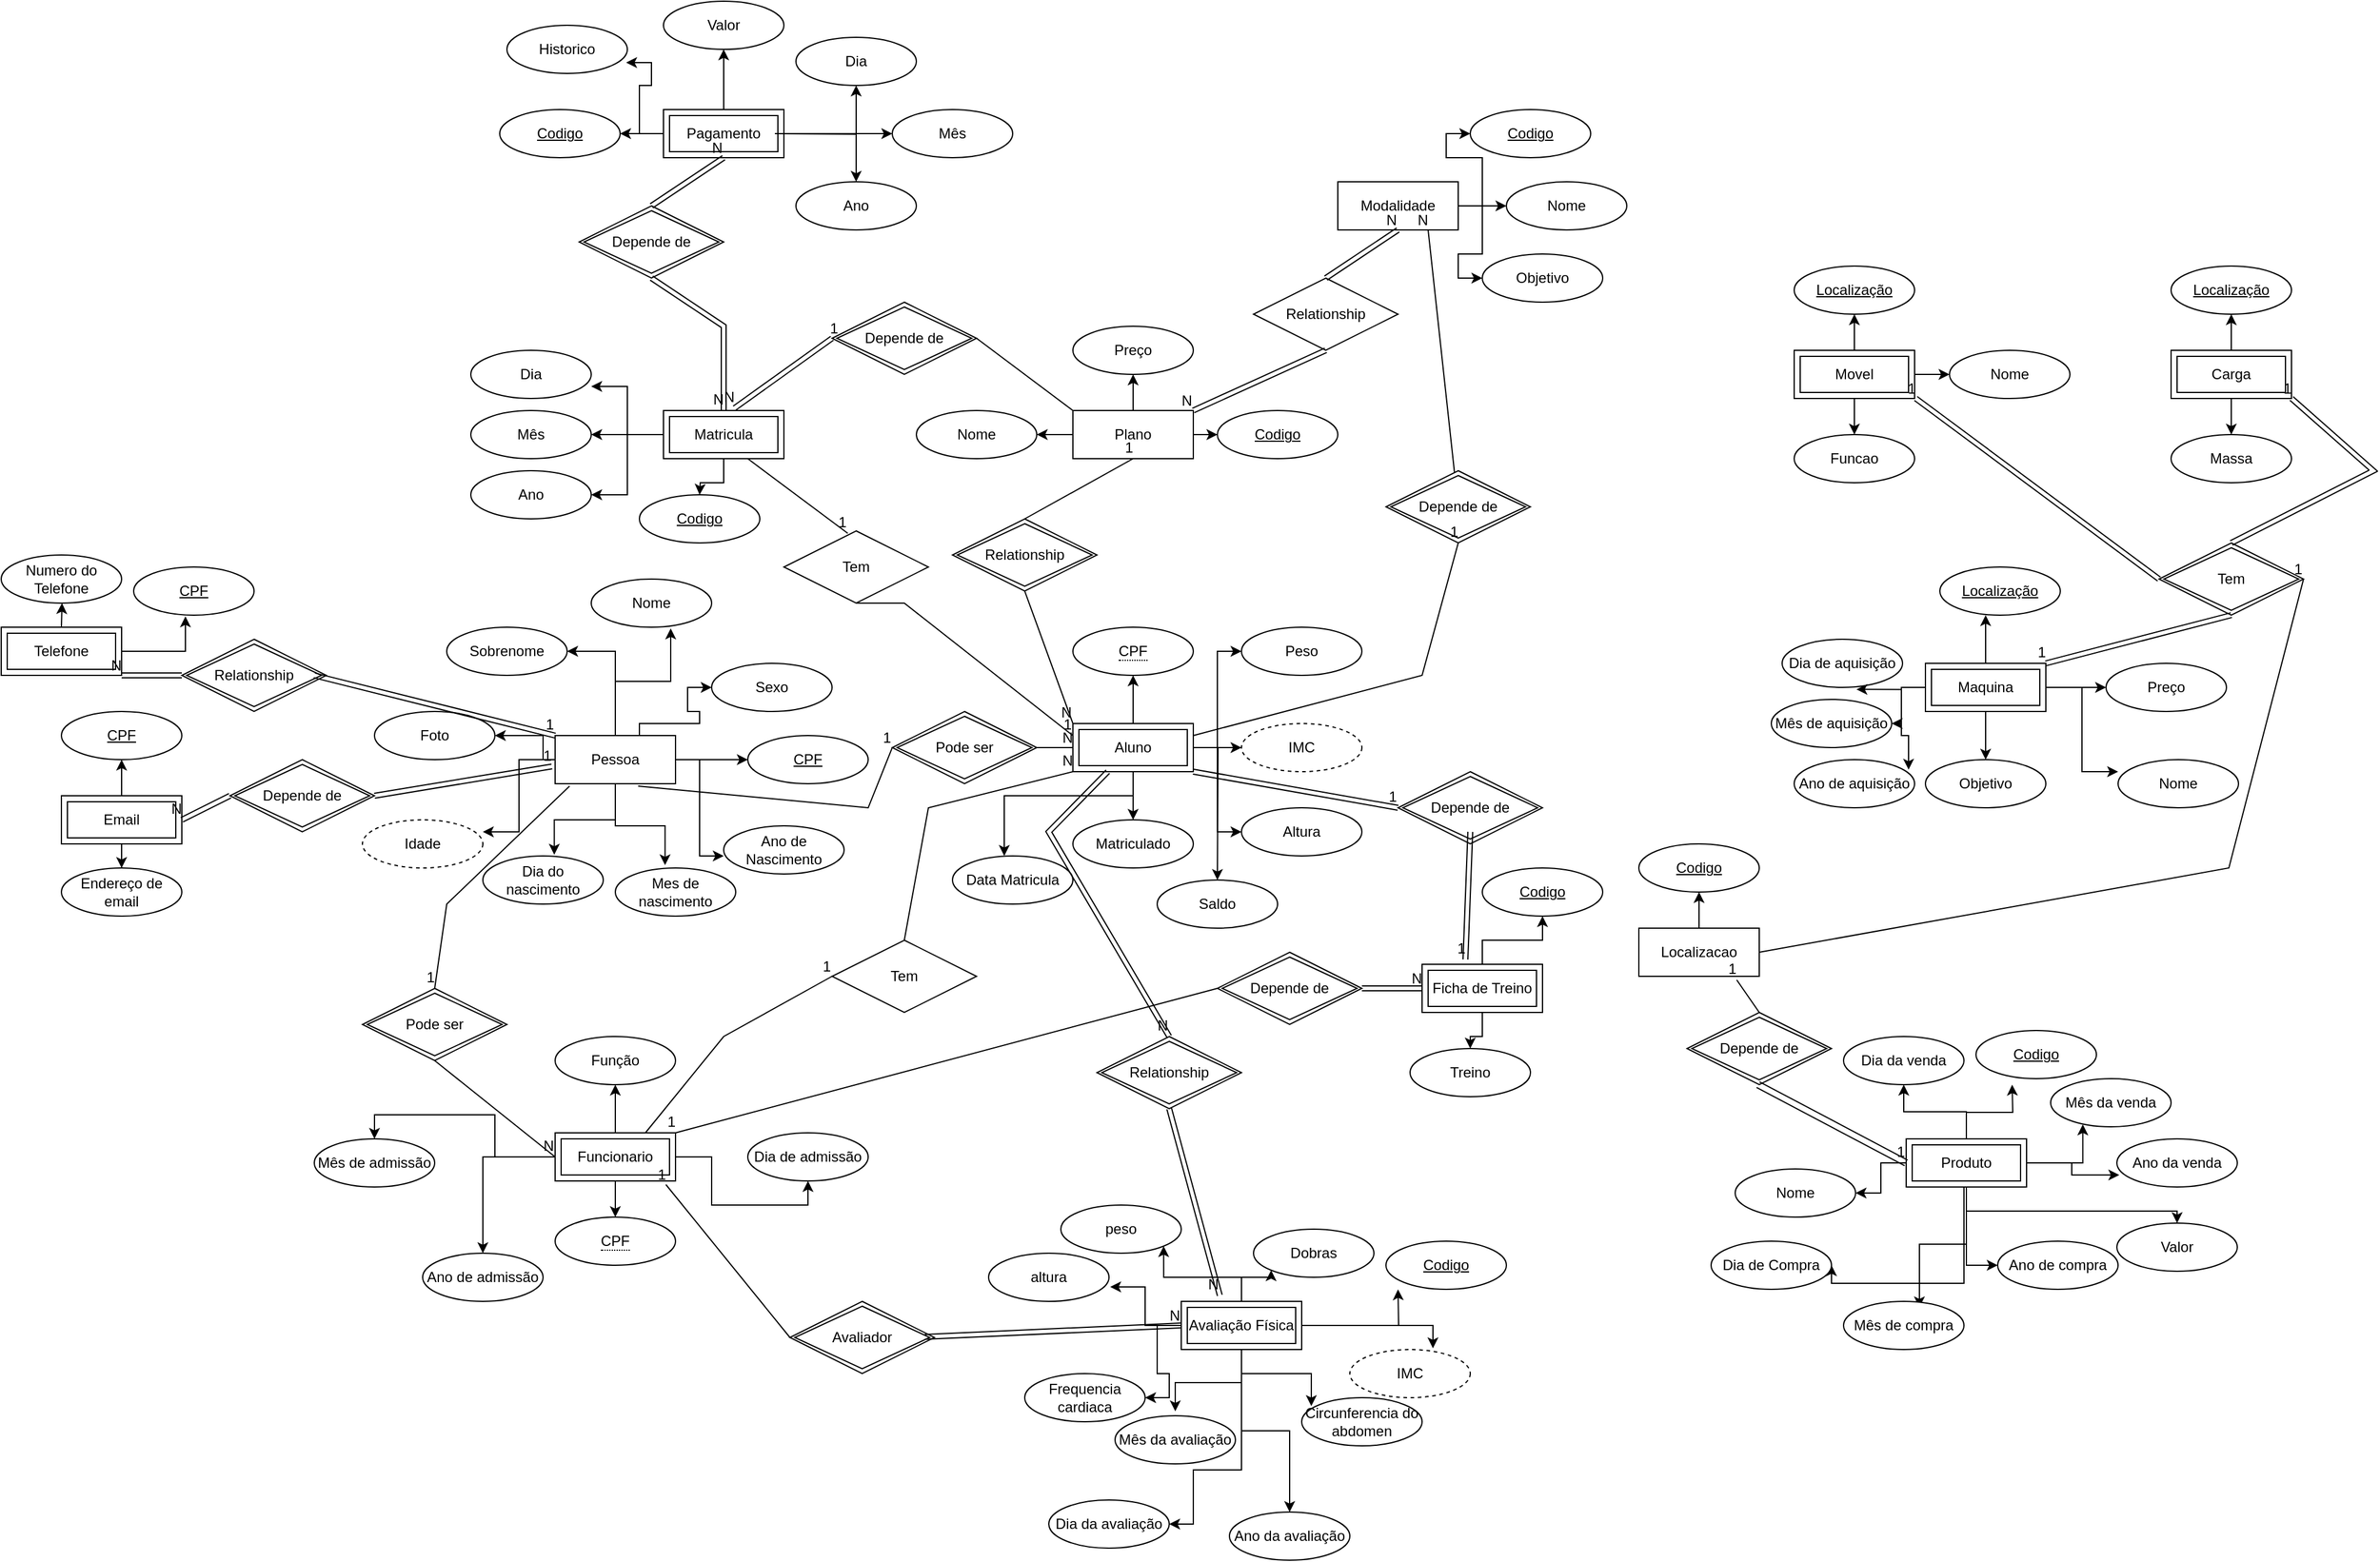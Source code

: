 <mxfile version="17.4.6" type="github">
  <diagram id="m27LijACRjWisXeR9z6p" name="Page-1">
    <mxGraphModel dx="2848" dy="1925" grid="1" gridSize="10" guides="1" tooltips="1" connect="1" arrows="1" fold="1" page="1" pageScale="1" pageWidth="827" pageHeight="1169" math="0" shadow="0">
      <root>
        <mxCell id="0" />
        <mxCell id="1" parent="0" />
        <mxCell id="S30Q8tdorim46JoX9we_-13" style="edgeStyle=orthogonalEdgeStyle;rounded=0;orthogonalLoop=1;jettySize=auto;html=1;" parent="1" source="S30Q8tdorim46JoX9we_-1" target="S30Q8tdorim46JoX9we_-4" edge="1">
          <mxGeometry relative="1" as="geometry">
            <Array as="points">
              <mxPoint x="350" y="250" />
              <mxPoint x="350" y="230" />
            </Array>
          </mxGeometry>
        </mxCell>
        <mxCell id="S30Q8tdorim46JoX9we_-20" style="edgeStyle=orthogonalEdgeStyle;rounded=0;orthogonalLoop=1;jettySize=auto;html=1;entryX=1;entryY=0.25;entryDx=0;entryDy=0;entryPerimeter=0;" parent="1" source="S30Q8tdorim46JoX9we_-1" target="S30Q8tdorim46JoX9we_-5" edge="1">
          <mxGeometry relative="1" as="geometry" />
        </mxCell>
        <mxCell id="-x1Lza4WPiMV8X5rYuyz-5" value="" style="edgeStyle=orthogonalEdgeStyle;rounded=0;orthogonalLoop=1;jettySize=auto;html=1;" parent="1" source="S30Q8tdorim46JoX9we_-1" target="-x1Lza4WPiMV8X5rYuyz-4" edge="1">
          <mxGeometry relative="1" as="geometry" />
        </mxCell>
        <mxCell id="-x1Lza4WPiMV8X5rYuyz-7" style="edgeStyle=orthogonalEdgeStyle;rounded=0;orthogonalLoop=1;jettySize=auto;html=1;entryX=0;entryY=0.5;entryDx=0;entryDy=0;" parent="1" source="S30Q8tdorim46JoX9we_-1" target="-x1Lza4WPiMV8X5rYuyz-6" edge="1">
          <mxGeometry relative="1" as="geometry">
            <Array as="points">
              <mxPoint x="430" y="220" />
              <mxPoint x="480" y="220" />
              <mxPoint x="480" y="210" />
              <mxPoint x="470" y="210" />
              <mxPoint x="470" y="190" />
            </Array>
          </mxGeometry>
        </mxCell>
        <mxCell id="-x1Lza4WPiMV8X5rYuyz-13" style="edgeStyle=orthogonalEdgeStyle;rounded=0;orthogonalLoop=1;jettySize=auto;html=1;entryX=0.66;entryY=1.025;entryDx=0;entryDy=0;entryPerimeter=0;" parent="1" source="S30Q8tdorim46JoX9we_-1" target="-x1Lza4WPiMV8X5rYuyz-12" edge="1">
          <mxGeometry relative="1" as="geometry" />
        </mxCell>
        <mxCell id="UGS5bsKyHhLznM6T8lr8-30" style="edgeStyle=orthogonalEdgeStyle;rounded=0;orthogonalLoop=1;jettySize=auto;html=1;entryX=1;entryY=0.5;entryDx=0;entryDy=0;" parent="1" source="S30Q8tdorim46JoX9we_-1" target="-x1Lza4WPiMV8X5rYuyz-14" edge="1">
          <mxGeometry relative="1" as="geometry" />
        </mxCell>
        <mxCell id="UGS5bsKyHhLznM6T8lr8-31" style="edgeStyle=orthogonalEdgeStyle;rounded=0;orthogonalLoop=1;jettySize=auto;html=1;entryX=0.593;entryY=-0.025;entryDx=0;entryDy=0;entryPerimeter=0;" parent="1" source="S30Q8tdorim46JoX9we_-1" target="S30Q8tdorim46JoX9we_-9" edge="1">
          <mxGeometry relative="1" as="geometry" />
        </mxCell>
        <mxCell id="UGS5bsKyHhLznM6T8lr8-32" style="edgeStyle=orthogonalEdgeStyle;rounded=0;orthogonalLoop=1;jettySize=auto;html=1;entryX=0.413;entryY=-0.058;entryDx=0;entryDy=0;entryPerimeter=0;" parent="1" source="S30Q8tdorim46JoX9we_-1" target="S30Q8tdorim46JoX9we_-10" edge="1">
          <mxGeometry relative="1" as="geometry" />
        </mxCell>
        <mxCell id="UGS5bsKyHhLznM6T8lr8-33" style="edgeStyle=orthogonalEdgeStyle;rounded=0;orthogonalLoop=1;jettySize=auto;html=1;entryX=0;entryY=0.625;entryDx=0;entryDy=0;entryPerimeter=0;" parent="1" source="S30Q8tdorim46JoX9we_-1" target="S30Q8tdorim46JoX9we_-11" edge="1">
          <mxGeometry relative="1" as="geometry" />
        </mxCell>
        <mxCell id="S30Q8tdorim46JoX9we_-1" value="Pessoa" style="whiteSpace=wrap;html=1;align=center;" parent="1" vertex="1">
          <mxGeometry x="360" y="230" width="100" height="40" as="geometry" />
        </mxCell>
        <mxCell id="S30Q8tdorim46JoX9we_-4" value="Foto" style="ellipse;whiteSpace=wrap;html=1;align=center;" parent="1" vertex="1">
          <mxGeometry x="210" y="210" width="100" height="40" as="geometry" />
        </mxCell>
        <mxCell id="S30Q8tdorim46JoX9we_-5" value="Idade" style="ellipse;whiteSpace=wrap;html=1;align=center;dashed=1;" parent="1" vertex="1">
          <mxGeometry x="200" y="300" width="100" height="40" as="geometry" />
        </mxCell>
        <mxCell id="S30Q8tdorim46JoX9we_-9" value="Dia do nascimento" style="ellipse;whiteSpace=wrap;html=1;align=center;" parent="1" vertex="1">
          <mxGeometry x="300" y="330" width="100" height="40" as="geometry" />
        </mxCell>
        <mxCell id="S30Q8tdorim46JoX9we_-10" value="Mes de nascimento" style="ellipse;whiteSpace=wrap;html=1;align=center;" parent="1" vertex="1">
          <mxGeometry x="410" y="340" width="100" height="40" as="geometry" />
        </mxCell>
        <mxCell id="S30Q8tdorim46JoX9we_-11" value="Ano de Nascimento" style="ellipse;whiteSpace=wrap;html=1;align=center;" parent="1" vertex="1">
          <mxGeometry x="500" y="305" width="100" height="40" as="geometry" />
        </mxCell>
        <mxCell id="-x1Lza4WPiMV8X5rYuyz-4" value="CPF" style="ellipse;whiteSpace=wrap;html=1;align=center;fontStyle=4;" parent="1" vertex="1">
          <mxGeometry x="520" y="230" width="100" height="40" as="geometry" />
        </mxCell>
        <mxCell id="-x1Lza4WPiMV8X5rYuyz-6" value="Sexo" style="ellipse;whiteSpace=wrap;html=1;align=center;" parent="1" vertex="1">
          <mxGeometry x="490" y="170" width="100" height="40" as="geometry" />
        </mxCell>
        <mxCell id="-x1Lza4WPiMV8X5rYuyz-12" value="Nome" style="ellipse;whiteSpace=wrap;html=1;align=center;" parent="1" vertex="1">
          <mxGeometry x="390" y="100" width="100" height="40" as="geometry" />
        </mxCell>
        <mxCell id="-x1Lza4WPiMV8X5rYuyz-14" value="Sobrenome" style="ellipse;whiteSpace=wrap;html=1;align=center;" parent="1" vertex="1">
          <mxGeometry x="270" y="140" width="100" height="40" as="geometry" />
        </mxCell>
        <mxCell id="-x1Lza4WPiMV8X5rYuyz-20" value="" style="edgeStyle=orthogonalEdgeStyle;rounded=0;orthogonalLoop=1;jettySize=auto;html=1;" parent="1" source="-x1Lza4WPiMV8X5rYuyz-16" target="-x1Lza4WPiMV8X5rYuyz-19" edge="1">
          <mxGeometry relative="1" as="geometry" />
        </mxCell>
        <mxCell id="-x1Lza4WPiMV8X5rYuyz-22" value="" style="edgeStyle=orthogonalEdgeStyle;rounded=0;orthogonalLoop=1;jettySize=auto;html=1;" parent="1" source="-x1Lza4WPiMV8X5rYuyz-16" target="-x1Lza4WPiMV8X5rYuyz-21" edge="1">
          <mxGeometry relative="1" as="geometry" />
        </mxCell>
        <mxCell id="-x1Lza4WPiMV8X5rYuyz-24" value="" style="edgeStyle=orthogonalEdgeStyle;rounded=0;orthogonalLoop=1;jettySize=auto;html=1;" parent="1" source="-x1Lza4WPiMV8X5rYuyz-16" target="-x1Lza4WPiMV8X5rYuyz-23" edge="1">
          <mxGeometry relative="1" as="geometry" />
        </mxCell>
        <mxCell id="-x1Lza4WPiMV8X5rYuyz-27" style="edgeStyle=orthogonalEdgeStyle;rounded=0;orthogonalLoop=1;jettySize=auto;html=1;entryX=0;entryY=0.5;entryDx=0;entryDy=0;" parent="1" source="-x1Lza4WPiMV8X5rYuyz-16" target="-x1Lza4WPiMV8X5rYuyz-26" edge="1">
          <mxGeometry relative="1" as="geometry" />
        </mxCell>
        <mxCell id="-x1Lza4WPiMV8X5rYuyz-28" style="edgeStyle=orthogonalEdgeStyle;rounded=0;orthogonalLoop=1;jettySize=auto;html=1;entryX=0;entryY=0.5;entryDx=0;entryDy=0;" parent="1" source="-x1Lza4WPiMV8X5rYuyz-16" target="-x1Lza4WPiMV8X5rYuyz-25" edge="1">
          <mxGeometry relative="1" as="geometry" />
        </mxCell>
        <mxCell id="-x1Lza4WPiMV8X5rYuyz-30" style="edgeStyle=orthogonalEdgeStyle;rounded=0;orthogonalLoop=1;jettySize=auto;html=1;" parent="1" source="-x1Lza4WPiMV8X5rYuyz-16" edge="1">
          <mxGeometry relative="1" as="geometry">
            <mxPoint x="910" y="350" as="targetPoint" />
          </mxGeometry>
        </mxCell>
        <mxCell id="-x1Lza4WPiMV8X5rYuyz-46" style="edgeStyle=orthogonalEdgeStyle;rounded=0;orthogonalLoop=1;jettySize=auto;html=1;entryX=0.43;entryY=0;entryDx=0;entryDy=0;entryPerimeter=0;" parent="1" source="-x1Lza4WPiMV8X5rYuyz-16" target="-x1Lza4WPiMV8X5rYuyz-45" edge="1">
          <mxGeometry relative="1" as="geometry">
            <Array as="points">
              <mxPoint x="840" y="280" />
              <mxPoint x="733" y="280" />
            </Array>
          </mxGeometry>
        </mxCell>
        <mxCell id="-x1Lza4WPiMV8X5rYuyz-16" value="Aluno" style="shape=ext;margin=3;double=1;whiteSpace=wrap;html=1;align=center;" parent="1" vertex="1">
          <mxGeometry x="790" y="220" width="100" height="40" as="geometry" />
        </mxCell>
        <mxCell id="-x1Lza4WPiMV8X5rYuyz-18" value="Pode ser" style="shape=rhombus;double=1;perimeter=rhombusPerimeter;whiteSpace=wrap;html=1;align=center;" parent="1" vertex="1">
          <mxGeometry x="640" y="210" width="120" height="60" as="geometry" />
        </mxCell>
        <mxCell id="-x1Lza4WPiMV8X5rYuyz-19" value="&lt;span style=&quot;border-bottom: 1px dotted&quot;&gt;CPF&lt;/span&gt;" style="ellipse;whiteSpace=wrap;html=1;align=center;" parent="1" vertex="1">
          <mxGeometry x="790" y="140" width="100" height="40" as="geometry" />
        </mxCell>
        <mxCell id="-x1Lza4WPiMV8X5rYuyz-21" value="Matriculado" style="ellipse;whiteSpace=wrap;html=1;align=center;" parent="1" vertex="1">
          <mxGeometry x="790" y="300" width="100" height="40" as="geometry" />
        </mxCell>
        <mxCell id="-x1Lza4WPiMV8X5rYuyz-23" value="IMC" style="ellipse;whiteSpace=wrap;html=1;align=center;dashed=1;" parent="1" vertex="1">
          <mxGeometry x="930" y="220" width="100" height="40" as="geometry" />
        </mxCell>
        <mxCell id="-x1Lza4WPiMV8X5rYuyz-25" value="Altura" style="ellipse;whiteSpace=wrap;html=1;align=center;" parent="1" vertex="1">
          <mxGeometry x="930" y="290" width="100" height="40" as="geometry" />
        </mxCell>
        <mxCell id="-x1Lza4WPiMV8X5rYuyz-26" value="Peso" style="ellipse;whiteSpace=wrap;html=1;align=center;" parent="1" vertex="1">
          <mxGeometry x="930" y="140" width="100" height="40" as="geometry" />
        </mxCell>
        <mxCell id="-x1Lza4WPiMV8X5rYuyz-29" value="Saldo" style="ellipse;whiteSpace=wrap;html=1;align=center;" parent="1" vertex="1">
          <mxGeometry x="860" y="350" width="100" height="40" as="geometry" />
        </mxCell>
        <mxCell id="-x1Lza4WPiMV8X5rYuyz-36" value="" style="edgeStyle=orthogonalEdgeStyle;rounded=0;orthogonalLoop=1;jettySize=auto;html=1;" parent="1" source="-x1Lza4WPiMV8X5rYuyz-31" target="-x1Lza4WPiMV8X5rYuyz-35" edge="1">
          <mxGeometry relative="1" as="geometry" />
        </mxCell>
        <mxCell id="-x1Lza4WPiMV8X5rYuyz-48" value="" style="edgeStyle=orthogonalEdgeStyle;rounded=0;orthogonalLoop=1;jettySize=auto;html=1;" parent="1" source="-x1Lza4WPiMV8X5rYuyz-31" target="-x1Lza4WPiMV8X5rYuyz-47" edge="1">
          <mxGeometry relative="1" as="geometry" />
        </mxCell>
        <mxCell id="UGS5bsKyHhLznM6T8lr8-34" style="edgeStyle=orthogonalEdgeStyle;rounded=0;orthogonalLoop=1;jettySize=auto;html=1;entryX=0.5;entryY=1;entryDx=0;entryDy=0;" parent="1" source="-x1Lza4WPiMV8X5rYuyz-31" target="-x1Lza4WPiMV8X5rYuyz-38" edge="1">
          <mxGeometry relative="1" as="geometry" />
        </mxCell>
        <mxCell id="UGS5bsKyHhLznM6T8lr8-35" style="edgeStyle=orthogonalEdgeStyle;rounded=0;orthogonalLoop=1;jettySize=auto;html=1;entryX=0.5;entryY=0;entryDx=0;entryDy=0;" parent="1" source="-x1Lza4WPiMV8X5rYuyz-31" target="-x1Lza4WPiMV8X5rYuyz-42" edge="1">
          <mxGeometry relative="1" as="geometry" />
        </mxCell>
        <mxCell id="UGS5bsKyHhLznM6T8lr8-36" style="edgeStyle=orthogonalEdgeStyle;rounded=0;orthogonalLoop=1;jettySize=auto;html=1;entryX=0.5;entryY=0;entryDx=0;entryDy=0;" parent="1" source="-x1Lza4WPiMV8X5rYuyz-31" target="-x1Lza4WPiMV8X5rYuyz-40" edge="1">
          <mxGeometry relative="1" as="geometry" />
        </mxCell>
        <mxCell id="-x1Lza4WPiMV8X5rYuyz-31" value="Funcionario" style="shape=ext;margin=3;double=1;whiteSpace=wrap;html=1;align=center;" parent="1" vertex="1">
          <mxGeometry x="360" y="560" width="100" height="40" as="geometry" />
        </mxCell>
        <mxCell id="-x1Lza4WPiMV8X5rYuyz-34" value="Pode ser" style="shape=rhombus;double=1;perimeter=rhombusPerimeter;whiteSpace=wrap;html=1;align=center;" parent="1" vertex="1">
          <mxGeometry x="200" y="440" width="120" height="60" as="geometry" />
        </mxCell>
        <mxCell id="-x1Lza4WPiMV8X5rYuyz-35" value="Função" style="ellipse;whiteSpace=wrap;html=1;align=center;" parent="1" vertex="1">
          <mxGeometry x="360" y="480" width="100" height="40" as="geometry" />
        </mxCell>
        <mxCell id="-x1Lza4WPiMV8X5rYuyz-38" value="Dia de admissão" style="ellipse;whiteSpace=wrap;html=1;align=center;" parent="1" vertex="1">
          <mxGeometry x="520" y="560" width="100" height="40" as="geometry" />
        </mxCell>
        <mxCell id="-x1Lza4WPiMV8X5rYuyz-40" value="Mês de admissão" style="ellipse;whiteSpace=wrap;html=1;align=center;" parent="1" vertex="1">
          <mxGeometry x="160" y="565" width="100" height="40" as="geometry" />
        </mxCell>
        <mxCell id="-x1Lza4WPiMV8X5rYuyz-42" value="Ano de admissão" style="ellipse;whiteSpace=wrap;html=1;align=center;" parent="1" vertex="1">
          <mxGeometry x="250" y="660" width="100" height="40" as="geometry" />
        </mxCell>
        <mxCell id="-x1Lza4WPiMV8X5rYuyz-45" value="Data Matricula" style="ellipse;whiteSpace=wrap;html=1;align=center;" parent="1" vertex="1">
          <mxGeometry x="690" y="330" width="100" height="40" as="geometry" />
        </mxCell>
        <mxCell id="-x1Lza4WPiMV8X5rYuyz-47" value="&lt;span style=&quot;border-bottom: 1px dotted&quot;&gt;CPF&lt;/span&gt;" style="ellipse;whiteSpace=wrap;html=1;align=center;" parent="1" vertex="1">
          <mxGeometry x="360" y="630" width="100" height="40" as="geometry" />
        </mxCell>
        <mxCell id="-x1Lza4WPiMV8X5rYuyz-49" value="" style="endArrow=none;html=1;rounded=0;exitX=0.12;exitY=1.05;exitDx=0;exitDy=0;exitPerimeter=0;entryX=0.5;entryY=0;entryDx=0;entryDy=0;" parent="1" source="S30Q8tdorim46JoX9we_-1" target="-x1Lza4WPiMV8X5rYuyz-34" edge="1">
          <mxGeometry relative="1" as="geometry">
            <mxPoint x="330" y="390" as="sourcePoint" />
            <mxPoint x="490" y="390" as="targetPoint" />
            <Array as="points">
              <mxPoint x="270" y="370" />
            </Array>
          </mxGeometry>
        </mxCell>
        <mxCell id="-x1Lza4WPiMV8X5rYuyz-50" value="1" style="resizable=0;html=1;align=right;verticalAlign=bottom;" parent="-x1Lza4WPiMV8X5rYuyz-49" connectable="0" vertex="1">
          <mxGeometry x="1" relative="1" as="geometry" />
        </mxCell>
        <mxCell id="-x1Lza4WPiMV8X5rYuyz-53" value="" style="endArrow=none;html=1;rounded=0;entryX=0;entryY=0.5;entryDx=0;entryDy=0;exitX=0.69;exitY=1.05;exitDx=0;exitDy=0;exitPerimeter=0;" parent="1" source="S30Q8tdorim46JoX9we_-1" target="-x1Lza4WPiMV8X5rYuyz-18" edge="1">
          <mxGeometry relative="1" as="geometry">
            <mxPoint x="440" y="280" as="sourcePoint" />
            <mxPoint x="600" y="280" as="targetPoint" />
            <Array as="points">
              <mxPoint x="620" y="290" />
            </Array>
          </mxGeometry>
        </mxCell>
        <mxCell id="-x1Lza4WPiMV8X5rYuyz-54" value="1" style="resizable=0;html=1;align=right;verticalAlign=bottom;" parent="-x1Lza4WPiMV8X5rYuyz-53" connectable="0" vertex="1">
          <mxGeometry x="1" relative="1" as="geometry" />
        </mxCell>
        <mxCell id="-x1Lza4WPiMV8X5rYuyz-62" value="" style="edgeStyle=orthogonalEdgeStyle;rounded=0;orthogonalLoop=1;jettySize=auto;html=1;" parent="1" source="-x1Lza4WPiMV8X5rYuyz-57" target="-x1Lza4WPiMV8X5rYuyz-59" edge="1">
          <mxGeometry relative="1" as="geometry" />
        </mxCell>
        <mxCell id="-x1Lza4WPiMV8X5rYuyz-57" value="Carga" style="whiteSpace=wrap;html=1;align=center;" parent="1" vertex="1">
          <mxGeometry x="1702" y="-90" width="100" height="40" as="geometry" />
        </mxCell>
        <mxCell id="-x1Lza4WPiMV8X5rYuyz-59" value="Massa" style="ellipse;whiteSpace=wrap;html=1;align=center;" parent="1" vertex="1">
          <mxGeometry x="1702" y="-20" width="100" height="40" as="geometry" />
        </mxCell>
        <mxCell id="-x1Lza4WPiMV8X5rYuyz-73" value="" style="edgeStyle=orthogonalEdgeStyle;rounded=0;orthogonalLoop=1;jettySize=auto;html=1;" parent="1" source="-x1Lza4WPiMV8X5rYuyz-64" target="-x1Lza4WPiMV8X5rYuyz-67" edge="1">
          <mxGeometry relative="1" as="geometry" />
        </mxCell>
        <mxCell id="-x1Lza4WPiMV8X5rYuyz-74" value="" style="edgeStyle=orthogonalEdgeStyle;rounded=0;orthogonalLoop=1;jettySize=auto;html=1;" parent="1" source="-x1Lza4WPiMV8X5rYuyz-64" target="-x1Lza4WPiMV8X5rYuyz-66" edge="1">
          <mxGeometry relative="1" as="geometry" />
        </mxCell>
        <mxCell id="-x1Lza4WPiMV8X5rYuyz-77" value="" style="edgeStyle=orthogonalEdgeStyle;rounded=0;orthogonalLoop=1;jettySize=auto;html=1;" parent="1" source="-x1Lza4WPiMV8X5rYuyz-64" target="-x1Lza4WPiMV8X5rYuyz-65" edge="1">
          <mxGeometry relative="1" as="geometry" />
        </mxCell>
        <mxCell id="-x1Lza4WPiMV8X5rYuyz-64" value="Plano" style="whiteSpace=wrap;html=1;align=center;" parent="1" vertex="1">
          <mxGeometry x="790" y="-40" width="100" height="40" as="geometry" />
        </mxCell>
        <mxCell id="-x1Lza4WPiMV8X5rYuyz-65" value="Nome" style="ellipse;whiteSpace=wrap;html=1;align=center;" parent="1" vertex="1">
          <mxGeometry x="660" y="-40" width="100" height="40" as="geometry" />
        </mxCell>
        <mxCell id="-x1Lza4WPiMV8X5rYuyz-66" value="Preço" style="ellipse;whiteSpace=wrap;html=1;align=center;" parent="1" vertex="1">
          <mxGeometry x="790" y="-110" width="100" height="40" as="geometry" />
        </mxCell>
        <mxCell id="-x1Lza4WPiMV8X5rYuyz-67" value="Codigo" style="ellipse;whiteSpace=wrap;html=1;align=center;fontStyle=4;" parent="1" vertex="1">
          <mxGeometry x="910" y="-40" width="100" height="40" as="geometry" />
        </mxCell>
        <mxCell id="-x1Lza4WPiMV8X5rYuyz-68" value="Relationship" style="shape=rhombus;double=1;perimeter=rhombusPerimeter;whiteSpace=wrap;html=1;align=center;" parent="1" vertex="1">
          <mxGeometry x="690" y="50" width="120" height="60" as="geometry" />
        </mxCell>
        <mxCell id="-x1Lza4WPiMV8X5rYuyz-71" value="" style="endArrow=none;html=1;rounded=0;entryX=0.5;entryY=1;entryDx=0;entryDy=0;exitX=0.5;exitY=0;exitDx=0;exitDy=0;" parent="1" source="-x1Lza4WPiMV8X5rYuyz-68" target="-x1Lza4WPiMV8X5rYuyz-64" edge="1">
          <mxGeometry relative="1" as="geometry">
            <mxPoint x="690" y="90" as="sourcePoint" />
            <mxPoint x="850" y="90" as="targetPoint" />
          </mxGeometry>
        </mxCell>
        <mxCell id="-x1Lza4WPiMV8X5rYuyz-72" value="1" style="resizable=0;html=1;align=right;verticalAlign=bottom;" parent="-x1Lza4WPiMV8X5rYuyz-71" connectable="0" vertex="1">
          <mxGeometry x="1" relative="1" as="geometry" />
        </mxCell>
        <mxCell id="-x1Lza4WPiMV8X5rYuyz-78" value="" style="endArrow=none;html=1;rounded=0;exitX=0.5;exitY=1;exitDx=0;exitDy=0;entryX=0;entryY=0;entryDx=0;entryDy=0;" parent="1" source="-x1Lza4WPiMV8X5rYuyz-68" target="-x1Lza4WPiMV8X5rYuyz-16" edge="1">
          <mxGeometry relative="1" as="geometry">
            <mxPoint x="690" y="90" as="sourcePoint" />
            <mxPoint x="790" y="210" as="targetPoint" />
          </mxGeometry>
        </mxCell>
        <mxCell id="-x1Lza4WPiMV8X5rYuyz-79" value="N" style="resizable=0;html=1;align=right;verticalAlign=bottom;" parent="-x1Lza4WPiMV8X5rYuyz-78" connectable="0" vertex="1">
          <mxGeometry x="1" relative="1" as="geometry" />
        </mxCell>
        <mxCell id="-x1Lza4WPiMV8X5rYuyz-80" value="" style="endArrow=none;html=1;rounded=0;entryX=0;entryY=0.5;entryDx=0;entryDy=0;" parent="1" target="-x1Lza4WPiMV8X5rYuyz-16" edge="1">
          <mxGeometry relative="1" as="geometry">
            <mxPoint x="760" y="240" as="sourcePoint" />
            <mxPoint x="920" y="240" as="targetPoint" />
          </mxGeometry>
        </mxCell>
        <mxCell id="-x1Lza4WPiMV8X5rYuyz-81" value="N" style="resizable=0;html=1;align=right;verticalAlign=bottom;" parent="-x1Lza4WPiMV8X5rYuyz-80" connectable="0" vertex="1">
          <mxGeometry x="1" relative="1" as="geometry" />
        </mxCell>
        <mxCell id="-x1Lza4WPiMV8X5rYuyz-82" value="" style="endArrow=none;html=1;rounded=0;exitX=0.5;exitY=1;exitDx=0;exitDy=0;entryX=0;entryY=0.5;entryDx=0;entryDy=0;" parent="1" source="-x1Lza4WPiMV8X5rYuyz-34" target="-x1Lza4WPiMV8X5rYuyz-31" edge="1">
          <mxGeometry relative="1" as="geometry">
            <mxPoint x="40" y="520" as="sourcePoint" />
            <mxPoint x="200" y="520" as="targetPoint" />
          </mxGeometry>
        </mxCell>
        <mxCell id="-x1Lza4WPiMV8X5rYuyz-83" value="N" style="resizable=0;html=1;align=right;verticalAlign=bottom;" parent="-x1Lza4WPiMV8X5rYuyz-82" connectable="0" vertex="1">
          <mxGeometry x="1" relative="1" as="geometry" />
        </mxCell>
        <mxCell id="-x1Lza4WPiMV8X5rYuyz-99" value="" style="edgeStyle=orthogonalEdgeStyle;rounded=0;orthogonalLoop=1;jettySize=auto;html=1;" parent="1" source="-x1Lza4WPiMV8X5rYuyz-85" target="-x1Lza4WPiMV8X5rYuyz-87" edge="1">
          <mxGeometry relative="1" as="geometry" />
        </mxCell>
        <mxCell id="-x1Lza4WPiMV8X5rYuyz-101" style="edgeStyle=orthogonalEdgeStyle;rounded=0;orthogonalLoop=1;jettySize=auto;html=1;entryX=0;entryY=0.5;entryDx=0;entryDy=0;" parent="1" source="-x1Lza4WPiMV8X5rYuyz-85" target="-x1Lza4WPiMV8X5rYuyz-86" edge="1">
          <mxGeometry relative="1" as="geometry" />
        </mxCell>
        <mxCell id="-x1Lza4WPiMV8X5rYuyz-102" style="edgeStyle=orthogonalEdgeStyle;rounded=0;orthogonalLoop=1;jettySize=auto;html=1;entryX=0;entryY=0.25;entryDx=0;entryDy=0;entryPerimeter=0;" parent="1" source="-x1Lza4WPiMV8X5rYuyz-85" target="-x1Lza4WPiMV8X5rYuyz-88" edge="1">
          <mxGeometry relative="1" as="geometry" />
        </mxCell>
        <mxCell id="-x1Lza4WPiMV8X5rYuyz-103" value="" style="edgeStyle=orthogonalEdgeStyle;rounded=0;orthogonalLoop=1;jettySize=auto;html=1;" parent="1" source="-x1Lza4WPiMV8X5rYuyz-85" edge="1">
          <mxGeometry relative="1" as="geometry">
            <mxPoint x="1548" y="130" as="targetPoint" />
          </mxGeometry>
        </mxCell>
        <mxCell id="-x1Lza4WPiMV8X5rYuyz-85" value="Maquina" style="whiteSpace=wrap;html=1;align=center;" parent="1" vertex="1">
          <mxGeometry x="1498" y="170" width="100" height="40" as="geometry" />
        </mxCell>
        <mxCell id="-x1Lza4WPiMV8X5rYuyz-86" value="Preço" style="ellipse;whiteSpace=wrap;html=1;align=center;" parent="1" vertex="1">
          <mxGeometry x="1648" y="170" width="100" height="40" as="geometry" />
        </mxCell>
        <mxCell id="-x1Lza4WPiMV8X5rYuyz-87" value="Objetivo" style="ellipse;whiteSpace=wrap;html=1;align=center;" parent="1" vertex="1">
          <mxGeometry x="1498" y="250" width="100" height="40" as="geometry" />
        </mxCell>
        <mxCell id="-x1Lza4WPiMV8X5rYuyz-88" value="Nome" style="ellipse;whiteSpace=wrap;html=1;align=center;" parent="1" vertex="1">
          <mxGeometry x="1658" y="250" width="100" height="40" as="geometry" />
        </mxCell>
        <mxCell id="-x1Lza4WPiMV8X5rYuyz-94" value="Dia de aquisição" style="ellipse;whiteSpace=wrap;html=1;align=center;" parent="1" vertex="1">
          <mxGeometry x="1379" y="150" width="100" height="40" as="geometry" />
        </mxCell>
        <mxCell id="-x1Lza4WPiMV8X5rYuyz-95" value="Ano de aquisição" style="ellipse;whiteSpace=wrap;html=1;align=center;" parent="1" vertex="1">
          <mxGeometry x="1389" y="250" width="100" height="40" as="geometry" />
        </mxCell>
        <mxCell id="-x1Lza4WPiMV8X5rYuyz-97" value="Mês de aquisição" style="ellipse;whiteSpace=wrap;html=1;align=center;" parent="1" vertex="1">
          <mxGeometry x="1370" y="200" width="100" height="40" as="geometry" />
        </mxCell>
        <mxCell id="-x1Lza4WPiMV8X5rYuyz-108" value="" style="edgeStyle=orthogonalEdgeStyle;rounded=0;orthogonalLoop=1;jettySize=auto;html=1;" parent="1" source="-x1Lza4WPiMV8X5rYuyz-104" target="-x1Lza4WPiMV8X5rYuyz-107" edge="1">
          <mxGeometry relative="1" as="geometry" />
        </mxCell>
        <mxCell id="-x1Lza4WPiMV8X5rYuyz-113" value="" style="edgeStyle=orthogonalEdgeStyle;rounded=0;orthogonalLoop=1;jettySize=auto;html=1;" parent="1" source="-x1Lza4WPiMV8X5rYuyz-104" target="-x1Lza4WPiMV8X5rYuyz-112" edge="1">
          <mxGeometry relative="1" as="geometry" />
        </mxCell>
        <mxCell id="-x1Lza4WPiMV8X5rYuyz-104" value="Móvel" style="whiteSpace=wrap;html=1;align=center;" parent="1" vertex="1">
          <mxGeometry x="1389" y="-90" width="100" height="40" as="geometry" />
        </mxCell>
        <mxCell id="-x1Lza4WPiMV8X5rYuyz-107" value="Funcao" style="ellipse;whiteSpace=wrap;html=1;align=center;" parent="1" vertex="1">
          <mxGeometry x="1389" y="-20" width="100" height="40" as="geometry" />
        </mxCell>
        <mxCell id="-x1Lza4WPiMV8X5rYuyz-112" value="Nome" style="ellipse;whiteSpace=wrap;html=1;align=center;" parent="1" vertex="1">
          <mxGeometry x="1518" y="-90" width="100" height="40" as="geometry" />
        </mxCell>
        <mxCell id="-x1Lza4WPiMV8X5rYuyz-130" value="" style="edgeStyle=orthogonalEdgeStyle;rounded=0;orthogonalLoop=1;jettySize=auto;html=1;" parent="1" source="-x1Lza4WPiMV8X5rYuyz-121" edge="1">
          <mxGeometry relative="1" as="geometry">
            <mxPoint x="1310" y="360" as="targetPoint" />
          </mxGeometry>
        </mxCell>
        <mxCell id="-x1Lza4WPiMV8X5rYuyz-121" value="Localizacao" style="whiteSpace=wrap;html=1;align=center;" parent="1" vertex="1">
          <mxGeometry x="1260" y="390" width="100" height="40" as="geometry" />
        </mxCell>
        <mxCell id="UGS5bsKyHhLznM6T8lr8-45" style="edgeStyle=orthogonalEdgeStyle;rounded=0;orthogonalLoop=1;jettySize=auto;html=1;entryX=0.95;entryY=0.208;entryDx=0;entryDy=0;entryPerimeter=0;" parent="1" source="-x1Lza4WPiMV8X5rYuyz-123" target="-x1Lza4WPiMV8X5rYuyz-95" edge="1">
          <mxGeometry relative="1" as="geometry" />
        </mxCell>
        <mxCell id="UGS5bsKyHhLznM6T8lr8-46" style="edgeStyle=orthogonalEdgeStyle;rounded=0;orthogonalLoop=1;jettySize=auto;html=1;" parent="1" source="-x1Lza4WPiMV8X5rYuyz-123" target="-x1Lza4WPiMV8X5rYuyz-97" edge="1">
          <mxGeometry relative="1" as="geometry" />
        </mxCell>
        <mxCell id="UGS5bsKyHhLznM6T8lr8-47" style="edgeStyle=orthogonalEdgeStyle;rounded=0;orthogonalLoop=1;jettySize=auto;html=1;entryX=0.617;entryY=1.042;entryDx=0;entryDy=0;entryPerimeter=0;" parent="1" source="-x1Lza4WPiMV8X5rYuyz-123" target="-x1Lza4WPiMV8X5rYuyz-94" edge="1">
          <mxGeometry relative="1" as="geometry" />
        </mxCell>
        <mxCell id="-x1Lza4WPiMV8X5rYuyz-123" value="Maquina" style="shape=ext;margin=3;double=1;whiteSpace=wrap;html=1;align=center;" parent="1" vertex="1">
          <mxGeometry x="1498" y="170" width="100" height="40" as="geometry" />
        </mxCell>
        <mxCell id="VRXMyycJUJxkF40bwWIC-24" value="" style="edgeStyle=orthogonalEdgeStyle;rounded=0;orthogonalLoop=1;jettySize=auto;html=1;" edge="1" parent="1" source="-x1Lza4WPiMV8X5rYuyz-124" target="VRXMyycJUJxkF40bwWIC-23">
          <mxGeometry relative="1" as="geometry" />
        </mxCell>
        <mxCell id="-x1Lza4WPiMV8X5rYuyz-124" value="Movel" style="shape=ext;margin=3;double=1;whiteSpace=wrap;html=1;align=center;" parent="1" vertex="1">
          <mxGeometry x="1389" y="-90" width="100" height="40" as="geometry" />
        </mxCell>
        <mxCell id="VRXMyycJUJxkF40bwWIC-22" value="" style="edgeStyle=orthogonalEdgeStyle;rounded=0;orthogonalLoop=1;jettySize=auto;html=1;" edge="1" parent="1" source="-x1Lza4WPiMV8X5rYuyz-125" target="VRXMyycJUJxkF40bwWIC-19">
          <mxGeometry relative="1" as="geometry" />
        </mxCell>
        <mxCell id="-x1Lza4WPiMV8X5rYuyz-125" value="Carga" style="shape=ext;margin=3;double=1;whiteSpace=wrap;html=1;align=center;" parent="1" vertex="1">
          <mxGeometry x="1702" y="-90" width="100" height="40" as="geometry" />
        </mxCell>
        <mxCell id="-x1Lza4WPiMV8X5rYuyz-127" value="Tem" style="shape=rhombus;double=1;perimeter=rhombusPerimeter;whiteSpace=wrap;html=1;align=center;" parent="1" vertex="1">
          <mxGeometry x="1692" y="70" width="120" height="60" as="geometry" />
        </mxCell>
        <mxCell id="-x1Lza4WPiMV8X5rYuyz-128" value="" style="endArrow=none;html=1;rounded=0;entryX=1;entryY=0.5;entryDx=0;entryDy=0;exitX=1;exitY=0.5;exitDx=0;exitDy=0;" parent="1" source="-x1Lza4WPiMV8X5rYuyz-121" target="-x1Lza4WPiMV8X5rYuyz-127" edge="1">
          <mxGeometry relative="1" as="geometry">
            <mxPoint x="1812" y="189.5" as="sourcePoint" />
            <mxPoint x="1972" y="189.5" as="targetPoint" />
            <Array as="points">
              <mxPoint x="1750" y="340" />
            </Array>
          </mxGeometry>
        </mxCell>
        <mxCell id="-x1Lza4WPiMV8X5rYuyz-129" value="1" style="resizable=0;html=1;align=right;verticalAlign=bottom;" parent="-x1Lza4WPiMV8X5rYuyz-128" connectable="0" vertex="1">
          <mxGeometry x="1" relative="1" as="geometry" />
        </mxCell>
        <mxCell id="-x1Lza4WPiMV8X5rYuyz-137" value="Tem" style="shape=rhombus;perimeter=rhombusPerimeter;whiteSpace=wrap;html=1;align=center;" parent="1" vertex="1">
          <mxGeometry x="590" y="400" width="120" height="60" as="geometry" />
        </mxCell>
        <mxCell id="-x1Lza4WPiMV8X5rYuyz-138" value="" style="endArrow=none;html=1;rounded=0;exitX=0.75;exitY=0;exitDx=0;exitDy=0;entryX=0;entryY=0.5;entryDx=0;entryDy=0;" parent="1" source="-x1Lza4WPiMV8X5rYuyz-31" target="-x1Lza4WPiMV8X5rYuyz-137" edge="1">
          <mxGeometry relative="1" as="geometry">
            <mxPoint x="520" y="490" as="sourcePoint" />
            <mxPoint x="680" y="490" as="targetPoint" />
            <Array as="points">
              <mxPoint x="500" y="480" />
            </Array>
          </mxGeometry>
        </mxCell>
        <mxCell id="-x1Lza4WPiMV8X5rYuyz-139" value="1" style="resizable=0;html=1;align=right;verticalAlign=bottom;" parent="-x1Lza4WPiMV8X5rYuyz-138" connectable="0" vertex="1">
          <mxGeometry x="1" relative="1" as="geometry" />
        </mxCell>
        <mxCell id="-x1Lza4WPiMV8X5rYuyz-140" value="" style="endArrow=none;html=1;rounded=0;exitX=0.5;exitY=0;exitDx=0;exitDy=0;entryX=0;entryY=1;entryDx=0;entryDy=0;" parent="1" source="-x1Lza4WPiMV8X5rYuyz-137" target="-x1Lza4WPiMV8X5rYuyz-16" edge="1">
          <mxGeometry relative="1" as="geometry">
            <mxPoint x="520" y="490" as="sourcePoint" />
            <mxPoint x="680" y="490" as="targetPoint" />
            <Array as="points">
              <mxPoint x="670" y="290" />
            </Array>
          </mxGeometry>
        </mxCell>
        <mxCell id="-x1Lza4WPiMV8X5rYuyz-141" value="N" style="resizable=0;html=1;align=right;verticalAlign=bottom;" parent="-x1Lza4WPiMV8X5rYuyz-140" connectable="0" vertex="1">
          <mxGeometry x="1" relative="1" as="geometry" />
        </mxCell>
        <mxCell id="-x1Lza4WPiMV8X5rYuyz-142" value="Matricula" style="whiteSpace=wrap;html=1;align=center;" parent="1" vertex="1">
          <mxGeometry x="450" y="-40" width="100" height="40" as="geometry" />
        </mxCell>
        <mxCell id="-x1Lza4WPiMV8X5rYuyz-143" value="Tem" style="shape=rhombus;perimeter=rhombusPerimeter;whiteSpace=wrap;html=1;align=center;" parent="1" vertex="1">
          <mxGeometry x="550" y="60" width="120" height="60" as="geometry" />
        </mxCell>
        <mxCell id="-x1Lza4WPiMV8X5rYuyz-144" value="" style="endArrow=none;html=1;rounded=0;entryX=0.442;entryY=0.033;entryDx=0;entryDy=0;entryPerimeter=0;" parent="1" target="-x1Lza4WPiMV8X5rYuyz-143" edge="1">
          <mxGeometry relative="1" as="geometry">
            <mxPoint x="520" as="sourcePoint" />
            <mxPoint x="680" as="targetPoint" />
          </mxGeometry>
        </mxCell>
        <mxCell id="-x1Lza4WPiMV8X5rYuyz-145" value="1" style="resizable=0;html=1;align=right;verticalAlign=bottom;" parent="-x1Lza4WPiMV8X5rYuyz-144" connectable="0" vertex="1">
          <mxGeometry x="1" relative="1" as="geometry" />
        </mxCell>
        <mxCell id="-x1Lza4WPiMV8X5rYuyz-146" value="" style="endArrow=none;html=1;rounded=0;" parent="1" edge="1">
          <mxGeometry relative="1" as="geometry">
            <mxPoint x="610" y="120" as="sourcePoint" />
            <mxPoint x="790" y="230" as="targetPoint" />
            <Array as="points">
              <mxPoint x="650" y="120" />
            </Array>
          </mxGeometry>
        </mxCell>
        <mxCell id="-x1Lza4WPiMV8X5rYuyz-147" value="1" style="resizable=0;html=1;align=right;verticalAlign=bottom;" parent="-x1Lza4WPiMV8X5rYuyz-146" connectable="0" vertex="1">
          <mxGeometry x="1" relative="1" as="geometry" />
        </mxCell>
        <mxCell id="-x1Lza4WPiMV8X5rYuyz-148" value="Depende de" style="shape=rhombus;double=1;perimeter=rhombusPerimeter;whiteSpace=wrap;html=1;align=center;" parent="1" vertex="1">
          <mxGeometry x="590" y="-130" width="120" height="60" as="geometry" />
        </mxCell>
        <mxCell id="-x1Lza4WPiMV8X5rYuyz-153" value="" style="shape=link;html=1;rounded=0;exitX=0;exitY=0.5;exitDx=0;exitDy=0;entryX=0.59;entryY=-0.05;entryDx=0;entryDy=0;entryPerimeter=0;" parent="1" source="-x1Lza4WPiMV8X5rYuyz-148" target="-x1Lza4WPiMV8X5rYuyz-142" edge="1">
          <mxGeometry relative="1" as="geometry">
            <mxPoint x="960" y="190" as="sourcePoint" />
            <mxPoint x="1120" y="190" as="targetPoint" />
          </mxGeometry>
        </mxCell>
        <mxCell id="-x1Lza4WPiMV8X5rYuyz-154" value="N" style="resizable=0;html=1;align=right;verticalAlign=bottom;" parent="-x1Lza4WPiMV8X5rYuyz-153" connectable="0" vertex="1">
          <mxGeometry x="1" relative="1" as="geometry" />
        </mxCell>
        <mxCell id="-x1Lza4WPiMV8X5rYuyz-155" value="" style="endArrow=none;html=1;rounded=0;exitX=0;exitY=0;exitDx=0;exitDy=0;entryX=1;entryY=0.5;entryDx=0;entryDy=0;" parent="1" source="-x1Lza4WPiMV8X5rYuyz-64" target="-x1Lza4WPiMV8X5rYuyz-148" edge="1">
          <mxGeometry relative="1" as="geometry">
            <mxPoint x="960" y="190" as="sourcePoint" />
            <mxPoint x="1120" y="190" as="targetPoint" />
          </mxGeometry>
        </mxCell>
        <mxCell id="-x1Lza4WPiMV8X5rYuyz-156" value="1" style="resizable=0;html=1;align=right;verticalAlign=bottom;" parent="-x1Lza4WPiMV8X5rYuyz-155" connectable="0" vertex="1">
          <mxGeometry x="1" relative="1" as="geometry">
            <mxPoint x="-115" as="offset" />
          </mxGeometry>
        </mxCell>
        <mxCell id="UGS5bsKyHhLznM6T8lr8-3" style="edgeStyle=orthogonalEdgeStyle;rounded=0;orthogonalLoop=1;jettySize=auto;html=1;entryX=1;entryY=0.75;entryDx=0;entryDy=0;entryPerimeter=0;" parent="1" source="-x1Lza4WPiMV8X5rYuyz-157" target="-x1Lza4WPiMV8X5rYuyz-163" edge="1">
          <mxGeometry relative="1" as="geometry" />
        </mxCell>
        <mxCell id="UGS5bsKyHhLznM6T8lr8-4" style="edgeStyle=orthogonalEdgeStyle;rounded=0;orthogonalLoop=1;jettySize=auto;html=1;entryX=1;entryY=0.5;entryDx=0;entryDy=0;" parent="1" source="-x1Lza4WPiMV8X5rYuyz-157" target="-x1Lza4WPiMV8X5rYuyz-165" edge="1">
          <mxGeometry relative="1" as="geometry" />
        </mxCell>
        <mxCell id="UGS5bsKyHhLznM6T8lr8-5" style="edgeStyle=orthogonalEdgeStyle;rounded=0;orthogonalLoop=1;jettySize=auto;html=1;entryX=1;entryY=0.5;entryDx=0;entryDy=0;" parent="1" source="-x1Lza4WPiMV8X5rYuyz-157" target="-x1Lza4WPiMV8X5rYuyz-164" edge="1">
          <mxGeometry relative="1" as="geometry" />
        </mxCell>
        <mxCell id="UGS5bsKyHhLznM6T8lr8-6" value="" style="edgeStyle=orthogonalEdgeStyle;rounded=0;orthogonalLoop=1;jettySize=auto;html=1;" parent="1" source="-x1Lza4WPiMV8X5rYuyz-157" edge="1">
          <mxGeometry relative="1" as="geometry">
            <mxPoint x="480" y="30" as="targetPoint" />
          </mxGeometry>
        </mxCell>
        <mxCell id="-x1Lza4WPiMV8X5rYuyz-157" value="Matricula" style="shape=ext;margin=3;double=1;whiteSpace=wrap;html=1;align=center;" parent="1" vertex="1">
          <mxGeometry x="450" y="-40" width="100" height="40" as="geometry" />
        </mxCell>
        <mxCell id="-x1Lza4WPiMV8X5rYuyz-163" value="Dia" style="ellipse;whiteSpace=wrap;html=1;align=center;" parent="1" vertex="1">
          <mxGeometry x="290" y="-90" width="100" height="40" as="geometry" />
        </mxCell>
        <mxCell id="-x1Lza4WPiMV8X5rYuyz-164" value="Ano" style="ellipse;whiteSpace=wrap;html=1;align=center;" parent="1" vertex="1">
          <mxGeometry x="290" y="10" width="100" height="40" as="geometry" />
        </mxCell>
        <mxCell id="-x1Lza4WPiMV8X5rYuyz-165" value="Mês" style="ellipse;whiteSpace=wrap;html=1;align=center;" parent="1" vertex="1">
          <mxGeometry x="290" y="-40" width="100" height="40" as="geometry" />
        </mxCell>
        <mxCell id="-x1Lza4WPiMV8X5rYuyz-171" value="" style="edgeStyle=orthogonalEdgeStyle;rounded=0;orthogonalLoop=1;jettySize=auto;html=1;" parent="1" source="-x1Lza4WPiMV8X5rYuyz-169" edge="1">
          <mxGeometry relative="1" as="geometry">
            <mxPoint x="414" y="-270" as="targetPoint" />
          </mxGeometry>
        </mxCell>
        <mxCell id="-x1Lza4WPiMV8X5rYuyz-180" value="" style="edgeStyle=orthogonalEdgeStyle;rounded=0;orthogonalLoop=1;jettySize=auto;html=1;" parent="1" source="-x1Lza4WPiMV8X5rYuyz-169" target="-x1Lza4WPiMV8X5rYuyz-179" edge="1">
          <mxGeometry relative="1" as="geometry" />
        </mxCell>
        <mxCell id="-x1Lza4WPiMV8X5rYuyz-190" style="edgeStyle=orthogonalEdgeStyle;rounded=0;orthogonalLoop=1;jettySize=auto;html=1;entryX=0.99;entryY=0.775;entryDx=0;entryDy=0;entryPerimeter=0;" parent="1" source="-x1Lza4WPiMV8X5rYuyz-169" target="-x1Lza4WPiMV8X5rYuyz-189" edge="1">
          <mxGeometry relative="1" as="geometry" />
        </mxCell>
        <mxCell id="-x1Lza4WPiMV8X5rYuyz-169" value="Pagamento" style="shape=ext;margin=3;double=1;whiteSpace=wrap;html=1;align=center;" parent="1" vertex="1">
          <mxGeometry x="450" y="-290" width="100" height="40" as="geometry" />
        </mxCell>
        <mxCell id="-x1Lza4WPiMV8X5rYuyz-173" value="Depende de" style="shape=rhombus;double=1;perimeter=rhombusPerimeter;whiteSpace=wrap;html=1;align=center;" parent="1" vertex="1">
          <mxGeometry x="380" y="-210" width="120" height="60" as="geometry" />
        </mxCell>
        <mxCell id="-x1Lza4WPiMV8X5rYuyz-175" value="" style="shape=link;html=1;rounded=0;exitX=0.5;exitY=0;exitDx=0;exitDy=0;entryX=0.5;entryY=1;entryDx=0;entryDy=0;" parent="1" source="-x1Lza4WPiMV8X5rYuyz-173" target="-x1Lza4WPiMV8X5rYuyz-169" edge="1">
          <mxGeometry relative="1" as="geometry">
            <mxPoint x="960" y="-110" as="sourcePoint" />
            <mxPoint x="1120" y="-110" as="targetPoint" />
          </mxGeometry>
        </mxCell>
        <mxCell id="-x1Lza4WPiMV8X5rYuyz-176" value="N" style="resizable=0;html=1;align=right;verticalAlign=bottom;" parent="-x1Lza4WPiMV8X5rYuyz-175" connectable="0" vertex="1">
          <mxGeometry x="1" relative="1" as="geometry" />
        </mxCell>
        <mxCell id="-x1Lza4WPiMV8X5rYuyz-177" value="" style="shape=link;html=1;rounded=0;exitX=0.5;exitY=1;exitDx=0;exitDy=0;entryX=0.5;entryY=0;entryDx=0;entryDy=0;" parent="1" source="-x1Lza4WPiMV8X5rYuyz-173" target="-x1Lza4WPiMV8X5rYuyz-157" edge="1">
          <mxGeometry relative="1" as="geometry">
            <mxPoint x="960" y="-110" as="sourcePoint" />
            <mxPoint x="1120" y="-110" as="targetPoint" />
            <Array as="points">
              <mxPoint x="500" y="-110" />
            </Array>
          </mxGeometry>
        </mxCell>
        <mxCell id="-x1Lza4WPiMV8X5rYuyz-178" value="N" style="resizable=0;html=1;align=right;verticalAlign=bottom;" parent="-x1Lza4WPiMV8X5rYuyz-177" connectable="0" vertex="1">
          <mxGeometry x="1" relative="1" as="geometry" />
        </mxCell>
        <mxCell id="-x1Lza4WPiMV8X5rYuyz-179" value="Valor" style="ellipse;whiteSpace=wrap;html=1;align=center;" parent="1" vertex="1">
          <mxGeometry x="450" y="-380" width="100" height="40" as="geometry" />
        </mxCell>
        <mxCell id="-x1Lza4WPiMV8X5rYuyz-181" value="" style="edgeStyle=orthogonalEdgeStyle;rounded=0;orthogonalLoop=1;jettySize=auto;html=1;exitX=1;exitY=0.5;exitDx=0;exitDy=0;" parent="1" source="-x1Lza4WPiMV8X5rYuyz-169" target="-x1Lza4WPiMV8X5rYuyz-185" edge="1">
          <mxGeometry relative="1" as="geometry">
            <mxPoint x="625" y="-290" as="sourcePoint" />
          </mxGeometry>
        </mxCell>
        <mxCell id="-x1Lza4WPiMV8X5rYuyz-182" value="" style="edgeStyle=orthogonalEdgeStyle;rounded=0;orthogonalLoop=1;jettySize=auto;html=1;" parent="1" target="-x1Lza4WPiMV8X5rYuyz-186" edge="1">
          <mxGeometry relative="1" as="geometry">
            <mxPoint x="542.5" y="-270" as="sourcePoint" />
          </mxGeometry>
        </mxCell>
        <mxCell id="-x1Lza4WPiMV8X5rYuyz-183" value="" style="edgeStyle=orthogonalEdgeStyle;rounded=0;orthogonalLoop=1;jettySize=auto;html=1;exitX=1;exitY=0.5;exitDx=0;exitDy=0;" parent="1" source="-x1Lza4WPiMV8X5rYuyz-169" target="-x1Lza4WPiMV8X5rYuyz-187" edge="1">
          <mxGeometry relative="1" as="geometry">
            <mxPoint x="675" y="-270" as="sourcePoint" />
          </mxGeometry>
        </mxCell>
        <mxCell id="-x1Lza4WPiMV8X5rYuyz-185" value="Dia" style="ellipse;whiteSpace=wrap;html=1;align=center;" parent="1" vertex="1">
          <mxGeometry x="560" y="-350" width="100" height="40" as="geometry" />
        </mxCell>
        <mxCell id="-x1Lza4WPiMV8X5rYuyz-186" value="Ano" style="ellipse;whiteSpace=wrap;html=1;align=center;" parent="1" vertex="1">
          <mxGeometry x="560" y="-230" width="100" height="40" as="geometry" />
        </mxCell>
        <mxCell id="-x1Lza4WPiMV8X5rYuyz-187" value="Mês" style="ellipse;whiteSpace=wrap;html=1;align=center;" parent="1" vertex="1">
          <mxGeometry x="640" y="-290" width="100" height="40" as="geometry" />
        </mxCell>
        <mxCell id="-x1Lza4WPiMV8X5rYuyz-189" value="Historico" style="ellipse;whiteSpace=wrap;html=1;align=center;" parent="1" vertex="1">
          <mxGeometry x="320" y="-360" width="100" height="40" as="geometry" />
        </mxCell>
        <mxCell id="-x1Lza4WPiMV8X5rYuyz-198" style="edgeStyle=orthogonalEdgeStyle;rounded=0;orthogonalLoop=1;jettySize=auto;html=1;entryX=0;entryY=1;entryDx=0;entryDy=0;" parent="1" source="-x1Lza4WPiMV8X5rYuyz-191" target="-x1Lza4WPiMV8X5rYuyz-197" edge="1">
          <mxGeometry relative="1" as="geometry" />
        </mxCell>
        <mxCell id="-x1Lza4WPiMV8X5rYuyz-200" value="" style="edgeStyle=orthogonalEdgeStyle;rounded=0;orthogonalLoop=1;jettySize=auto;html=1;" parent="1" source="-x1Lza4WPiMV8X5rYuyz-191" edge="1">
          <mxGeometry relative="1" as="geometry">
            <mxPoint x="1060" y="690" as="targetPoint" />
          </mxGeometry>
        </mxCell>
        <mxCell id="-x1Lza4WPiMV8X5rYuyz-202" style="edgeStyle=orthogonalEdgeStyle;rounded=0;orthogonalLoop=1;jettySize=auto;html=1;entryX=0.08;entryY=0.175;entryDx=0;entryDy=0;entryPerimeter=0;" parent="1" source="-x1Lza4WPiMV8X5rYuyz-191" target="-x1Lza4WPiMV8X5rYuyz-201" edge="1">
          <mxGeometry relative="1" as="geometry" />
        </mxCell>
        <mxCell id="-x1Lza4WPiMV8X5rYuyz-221" style="edgeStyle=orthogonalEdgeStyle;rounded=0;orthogonalLoop=1;jettySize=auto;html=1;entryX=1;entryY=0.5;entryDx=0;entryDy=0;" parent="1" source="-x1Lza4WPiMV8X5rYuyz-191" target="-x1Lza4WPiMV8X5rYuyz-220" edge="1">
          <mxGeometry relative="1" as="geometry" />
        </mxCell>
        <mxCell id="-x1Lza4WPiMV8X5rYuyz-223" style="edgeStyle=orthogonalEdgeStyle;rounded=0;orthogonalLoop=1;jettySize=auto;html=1;entryX=1;entryY=1;entryDx=0;entryDy=0;" parent="1" source="-x1Lza4WPiMV8X5rYuyz-191" target="-x1Lza4WPiMV8X5rYuyz-222" edge="1">
          <mxGeometry relative="1" as="geometry" />
        </mxCell>
        <mxCell id="-x1Lza4WPiMV8X5rYuyz-225" style="edgeStyle=orthogonalEdgeStyle;rounded=0;orthogonalLoop=1;jettySize=auto;html=1;entryX=1.01;entryY=0.7;entryDx=0;entryDy=0;entryPerimeter=0;" parent="1" source="-x1Lza4WPiMV8X5rYuyz-191" target="-x1Lza4WPiMV8X5rYuyz-224" edge="1">
          <mxGeometry relative="1" as="geometry" />
        </mxCell>
        <mxCell id="-x1Lza4WPiMV8X5rYuyz-227" style="edgeStyle=orthogonalEdgeStyle;rounded=0;orthogonalLoop=1;jettySize=auto;html=1;entryX=0.69;entryY=-0.025;entryDx=0;entryDy=0;entryPerimeter=0;" parent="1" source="-x1Lza4WPiMV8X5rYuyz-191" target="-x1Lza4WPiMV8X5rYuyz-226" edge="1">
          <mxGeometry relative="1" as="geometry" />
        </mxCell>
        <mxCell id="UGS5bsKyHhLznM6T8lr8-37" style="edgeStyle=orthogonalEdgeStyle;rounded=0;orthogonalLoop=1;jettySize=auto;html=1;entryX=1;entryY=0.5;entryDx=0;entryDy=0;" parent="1" source="-x1Lza4WPiMV8X5rYuyz-191" target="-x1Lza4WPiMV8X5rYuyz-216" edge="1">
          <mxGeometry relative="1" as="geometry">
            <Array as="points">
              <mxPoint x="930" y="840" />
              <mxPoint x="890" y="840" />
              <mxPoint x="890" y="885" />
            </Array>
          </mxGeometry>
        </mxCell>
        <mxCell id="UGS5bsKyHhLznM6T8lr8-39" style="edgeStyle=orthogonalEdgeStyle;rounded=0;orthogonalLoop=1;jettySize=auto;html=1;entryX=0.5;entryY=-0.092;entryDx=0;entryDy=0;entryPerimeter=0;" parent="1" source="-x1Lza4WPiMV8X5rYuyz-191" target="-x1Lza4WPiMV8X5rYuyz-218" edge="1">
          <mxGeometry relative="1" as="geometry" />
        </mxCell>
        <mxCell id="UGS5bsKyHhLznM6T8lr8-40" style="edgeStyle=orthogonalEdgeStyle;rounded=0;orthogonalLoop=1;jettySize=auto;html=1;entryX=0.5;entryY=0;entryDx=0;entryDy=0;" parent="1" source="-x1Lza4WPiMV8X5rYuyz-191" target="-x1Lza4WPiMV8X5rYuyz-217" edge="1">
          <mxGeometry relative="1" as="geometry">
            <mxPoint x="960" y="870" as="targetPoint" />
          </mxGeometry>
        </mxCell>
        <mxCell id="-x1Lza4WPiMV8X5rYuyz-191" value="Avaliação Física" style="shape=ext;margin=3;double=1;whiteSpace=wrap;html=1;align=center;" parent="1" vertex="1">
          <mxGeometry x="880" y="700" width="100" height="40" as="geometry" />
        </mxCell>
        <mxCell id="-x1Lza4WPiMV8X5rYuyz-192" value="Relationship" style="shape=rhombus;double=1;perimeter=rhombusPerimeter;whiteSpace=wrap;html=1;align=center;" parent="1" vertex="1">
          <mxGeometry x="810" y="480" width="120" height="60" as="geometry" />
        </mxCell>
        <mxCell id="-x1Lza4WPiMV8X5rYuyz-193" value="" style="shape=link;html=1;rounded=0;exitX=0.5;exitY=1;exitDx=0;exitDy=0;entryX=0.32;entryY=-0.125;entryDx=0;entryDy=0;entryPerimeter=0;" parent="1" source="-x1Lza4WPiMV8X5rYuyz-192" target="-x1Lza4WPiMV8X5rYuyz-191" edge="1">
          <mxGeometry relative="1" as="geometry">
            <mxPoint x="960" y="680" as="sourcePoint" />
            <mxPoint x="1120" y="680" as="targetPoint" />
          </mxGeometry>
        </mxCell>
        <mxCell id="-x1Lza4WPiMV8X5rYuyz-194" value="N" style="resizable=0;html=1;align=right;verticalAlign=bottom;" parent="-x1Lza4WPiMV8X5rYuyz-193" connectable="0" vertex="1">
          <mxGeometry x="1" relative="1" as="geometry" />
        </mxCell>
        <mxCell id="-x1Lza4WPiMV8X5rYuyz-195" value="" style="shape=link;html=1;rounded=0;exitX=0.5;exitY=1;exitDx=0;exitDy=0;entryX=0.5;entryY=0;entryDx=0;entryDy=0;" parent="1" target="-x1Lza4WPiMV8X5rYuyz-192" edge="1">
          <mxGeometry relative="1" as="geometry">
            <mxPoint x="819" y="260" as="sourcePoint" />
            <mxPoint x="861" y="415" as="targetPoint" />
            <Array as="points">
              <mxPoint x="770" y="310" />
            </Array>
          </mxGeometry>
        </mxCell>
        <mxCell id="-x1Lza4WPiMV8X5rYuyz-196" value="N" style="resizable=0;html=1;align=right;verticalAlign=bottom;" parent="-x1Lza4WPiMV8X5rYuyz-195" connectable="0" vertex="1">
          <mxGeometry x="1" relative="1" as="geometry" />
        </mxCell>
        <mxCell id="-x1Lza4WPiMV8X5rYuyz-197" value="Dobras" style="ellipse;whiteSpace=wrap;html=1;align=center;" parent="1" vertex="1">
          <mxGeometry x="940" y="640" width="100" height="40" as="geometry" />
        </mxCell>
        <mxCell id="-x1Lza4WPiMV8X5rYuyz-201" value="Circunferencia do abdomen" style="ellipse;whiteSpace=wrap;html=1;align=center;" parent="1" vertex="1">
          <mxGeometry x="980" y="780" width="100" height="40" as="geometry" />
        </mxCell>
        <mxCell id="-x1Lza4WPiMV8X5rYuyz-203" value="Avaliador" style="shape=rhombus;double=1;perimeter=rhombusPerimeter;whiteSpace=wrap;html=1;align=center;" parent="1" vertex="1">
          <mxGeometry x="555" y="700" width="120" height="60" as="geometry" />
        </mxCell>
        <mxCell id="-x1Lza4WPiMV8X5rYuyz-204" value="" style="shape=link;html=1;rounded=0;entryX=0;entryY=0.5;entryDx=0;entryDy=0;" parent="1" target="-x1Lza4WPiMV8X5rYuyz-191" edge="1">
          <mxGeometry relative="1" as="geometry">
            <mxPoint x="667" y="729.5" as="sourcePoint" />
            <mxPoint x="827" y="729.5" as="targetPoint" />
          </mxGeometry>
        </mxCell>
        <mxCell id="-x1Lza4WPiMV8X5rYuyz-205" value="N" style="resizable=0;html=1;align=right;verticalAlign=bottom;" parent="-x1Lza4WPiMV8X5rYuyz-204" connectable="0" vertex="1">
          <mxGeometry x="1" relative="1" as="geometry" />
        </mxCell>
        <mxCell id="-x1Lza4WPiMV8X5rYuyz-210" value="" style="endArrow=none;html=1;rounded=0;exitX=0;exitY=0.5;exitDx=0;exitDy=0;entryX=0.92;entryY=1.075;entryDx=0;entryDy=0;entryPerimeter=0;" parent="1" source="-x1Lza4WPiMV8X5rYuyz-203" target="-x1Lza4WPiMV8X5rYuyz-31" edge="1">
          <mxGeometry relative="1" as="geometry">
            <mxPoint x="960" y="570" as="sourcePoint" />
            <mxPoint x="1120" y="570" as="targetPoint" />
          </mxGeometry>
        </mxCell>
        <mxCell id="-x1Lza4WPiMV8X5rYuyz-211" value="1" style="resizable=0;html=1;align=right;verticalAlign=bottom;" parent="-x1Lza4WPiMV8X5rYuyz-210" connectable="0" vertex="1">
          <mxGeometry x="1" relative="1" as="geometry" />
        </mxCell>
        <mxCell id="-x1Lza4WPiMV8X5rYuyz-216" value="Dia da avaliação" style="ellipse;whiteSpace=wrap;html=1;align=center;" parent="1" vertex="1">
          <mxGeometry x="770" y="865" width="100" height="40" as="geometry" />
        </mxCell>
        <mxCell id="-x1Lza4WPiMV8X5rYuyz-217" value="Ano da avaliação" style="ellipse;whiteSpace=wrap;html=1;align=center;" parent="1" vertex="1">
          <mxGeometry x="920" y="875" width="100" height="40" as="geometry" />
        </mxCell>
        <mxCell id="-x1Lza4WPiMV8X5rYuyz-218" value="Mês da avaliação" style="ellipse;whiteSpace=wrap;html=1;align=center;" parent="1" vertex="1">
          <mxGeometry x="825" y="795" width="100" height="40" as="geometry" />
        </mxCell>
        <mxCell id="-x1Lza4WPiMV8X5rYuyz-220" value="Frequencia cardiaca" style="ellipse;whiteSpace=wrap;html=1;align=center;" parent="1" vertex="1">
          <mxGeometry x="750" y="760" width="100" height="40" as="geometry" />
        </mxCell>
        <mxCell id="-x1Lza4WPiMV8X5rYuyz-222" value="peso" style="ellipse;whiteSpace=wrap;html=1;align=center;" parent="1" vertex="1">
          <mxGeometry x="780" y="620" width="100" height="40" as="geometry" />
        </mxCell>
        <mxCell id="-x1Lza4WPiMV8X5rYuyz-224" value="altura" style="ellipse;whiteSpace=wrap;html=1;align=center;" parent="1" vertex="1">
          <mxGeometry x="720" y="660" width="100" height="40" as="geometry" />
        </mxCell>
        <mxCell id="-x1Lza4WPiMV8X5rYuyz-226" value="IMC" style="ellipse;whiteSpace=wrap;html=1;align=center;dashed=1;" parent="1" vertex="1">
          <mxGeometry x="1020" y="740" width="100" height="40" as="geometry" />
        </mxCell>
        <mxCell id="-x1Lza4WPiMV8X5rYuyz-230" value="" style="edgeStyle=orthogonalEdgeStyle;rounded=0;orthogonalLoop=1;jettySize=auto;html=1;" parent="1" source="-x1Lza4WPiMV8X5rYuyz-228" target="-x1Lza4WPiMV8X5rYuyz-229" edge="1">
          <mxGeometry relative="1" as="geometry" />
        </mxCell>
        <mxCell id="-x1Lza4WPiMV8X5rYuyz-249" value="" style="edgeStyle=orthogonalEdgeStyle;rounded=0;orthogonalLoop=1;jettySize=auto;html=1;" parent="1" source="-x1Lza4WPiMV8X5rYuyz-228" target="-x1Lza4WPiMV8X5rYuyz-248" edge="1">
          <mxGeometry relative="1" as="geometry" />
        </mxCell>
        <mxCell id="-x1Lza4WPiMV8X5rYuyz-228" value="Ficha de Treino" style="shape=ext;margin=3;double=1;whiteSpace=wrap;html=1;align=center;" parent="1" vertex="1">
          <mxGeometry x="1080" y="420" width="100" height="40" as="geometry" />
        </mxCell>
        <mxCell id="-x1Lza4WPiMV8X5rYuyz-229" value="Codigo" style="ellipse;whiteSpace=wrap;html=1;align=center;fontStyle=4;" parent="1" vertex="1">
          <mxGeometry x="1130" y="340" width="100" height="40" as="geometry" />
        </mxCell>
        <mxCell id="-x1Lza4WPiMV8X5rYuyz-232" value="Depende de" style="shape=rhombus;double=1;perimeter=rhombusPerimeter;whiteSpace=wrap;html=1;align=center;" parent="1" vertex="1">
          <mxGeometry x="1060" y="260" width="120" height="60" as="geometry" />
        </mxCell>
        <mxCell id="-x1Lza4WPiMV8X5rYuyz-235" value="Depende de" style="shape=rhombus;double=1;perimeter=rhombusPerimeter;whiteSpace=wrap;html=1;align=center;" parent="1" vertex="1">
          <mxGeometry x="910" y="410" width="120" height="60" as="geometry" />
        </mxCell>
        <mxCell id="-x1Lza4WPiMV8X5rYuyz-238" value="" style="endArrow=none;html=1;rounded=0;entryX=1;entryY=0;entryDx=0;entryDy=0;exitX=0;exitY=0.5;exitDx=0;exitDy=0;" parent="1" source="-x1Lza4WPiMV8X5rYuyz-235" target="-x1Lza4WPiMV8X5rYuyz-31" edge="1">
          <mxGeometry relative="1" as="geometry">
            <mxPoint x="1070" y="520" as="sourcePoint" />
            <mxPoint x="1230" y="520" as="targetPoint" />
          </mxGeometry>
        </mxCell>
        <mxCell id="-x1Lza4WPiMV8X5rYuyz-239" value="1" style="resizable=0;html=1;align=right;verticalAlign=bottom;" parent="-x1Lza4WPiMV8X5rYuyz-238" connectable="0" vertex="1">
          <mxGeometry x="1" relative="1" as="geometry" />
        </mxCell>
        <mxCell id="-x1Lza4WPiMV8X5rYuyz-240" value="" style="shape=link;html=1;rounded=0;entryX=0;entryY=0.5;entryDx=0;entryDy=0;" parent="1" target="-x1Lza4WPiMV8X5rYuyz-228" edge="1">
          <mxGeometry relative="1" as="geometry">
            <mxPoint x="1030" y="440" as="sourcePoint" />
            <mxPoint x="1070" y="440" as="targetPoint" />
          </mxGeometry>
        </mxCell>
        <mxCell id="-x1Lza4WPiMV8X5rYuyz-241" value="N" style="resizable=0;html=1;align=right;verticalAlign=bottom;" parent="-x1Lza4WPiMV8X5rYuyz-240" connectable="0" vertex="1">
          <mxGeometry x="1" relative="1" as="geometry" />
        </mxCell>
        <mxCell id="-x1Lza4WPiMV8X5rYuyz-242" value="" style="shape=link;html=1;rounded=0;entryX=0.36;entryY=-0.1;entryDx=0;entryDy=0;entryPerimeter=0;" parent="1" target="-x1Lza4WPiMV8X5rYuyz-228" edge="1">
          <mxGeometry relative="1" as="geometry">
            <mxPoint x="1120" y="310" as="sourcePoint" />
            <mxPoint x="1280" y="310" as="targetPoint" />
          </mxGeometry>
        </mxCell>
        <mxCell id="-x1Lza4WPiMV8X5rYuyz-243" value="1" style="resizable=0;html=1;align=right;verticalAlign=bottom;" parent="-x1Lza4WPiMV8X5rYuyz-242" connectable="0" vertex="1">
          <mxGeometry x="1" relative="1" as="geometry" />
        </mxCell>
        <mxCell id="-x1Lza4WPiMV8X5rYuyz-246" value="" style="shape=link;html=1;rounded=0;entryX=0;entryY=0.5;entryDx=0;entryDy=0;" parent="1" target="-x1Lza4WPiMV8X5rYuyz-232" edge="1">
          <mxGeometry relative="1" as="geometry">
            <mxPoint x="890" y="260" as="sourcePoint" />
            <mxPoint x="1050" y="260" as="targetPoint" />
          </mxGeometry>
        </mxCell>
        <mxCell id="-x1Lza4WPiMV8X5rYuyz-247" value="1" style="resizable=0;html=1;align=right;verticalAlign=bottom;" parent="-x1Lza4WPiMV8X5rYuyz-246" connectable="0" vertex="1">
          <mxGeometry x="1" relative="1" as="geometry" />
        </mxCell>
        <mxCell id="-x1Lza4WPiMV8X5rYuyz-248" value="Treino" style="ellipse;whiteSpace=wrap;html=1;align=center;" parent="1" vertex="1">
          <mxGeometry x="1070" y="490" width="100" height="40" as="geometry" />
        </mxCell>
        <mxCell id="-x1Lza4WPiMV8X5rYuyz-278" value="" style="edgeStyle=orthogonalEdgeStyle;rounded=0;orthogonalLoop=1;jettySize=auto;html=1;entryX=0.5;entryY=1;entryDx=0;entryDy=0;" parent="1" source="-x1Lza4WPiMV8X5rYuyz-259" target="-x1Lza4WPiMV8X5rYuyz-273" edge="1">
          <mxGeometry relative="1" as="geometry">
            <mxPoint x="1612" y="585" as="targetPoint" />
          </mxGeometry>
        </mxCell>
        <mxCell id="-x1Lza4WPiMV8X5rYuyz-280" value="" style="edgeStyle=orthogonalEdgeStyle;rounded=0;orthogonalLoop=1;jettySize=auto;html=1;" parent="1" source="-x1Lza4WPiMV8X5rYuyz-259" target="-x1Lza4WPiMV8X5rYuyz-279" edge="1">
          <mxGeometry relative="1" as="geometry" />
        </mxCell>
        <mxCell id="-x1Lza4WPiMV8X5rYuyz-285" style="edgeStyle=orthogonalEdgeStyle;rounded=0;orthogonalLoop=1;jettySize=auto;html=1;" parent="1" source="-x1Lza4WPiMV8X5rYuyz-259" target="-x1Lza4WPiMV8X5rYuyz-284" edge="1">
          <mxGeometry relative="1" as="geometry">
            <Array as="points">
              <mxPoint x="1532" y="625" />
              <mxPoint x="1707" y="625" />
            </Array>
          </mxGeometry>
        </mxCell>
        <mxCell id="UGS5bsKyHhLznM6T8lr8-50" style="edgeStyle=orthogonalEdgeStyle;rounded=0;orthogonalLoop=1;jettySize=auto;html=1;entryX=0.267;entryY=0.95;entryDx=0;entryDy=0;entryPerimeter=0;" parent="1" source="-x1Lza4WPiMV8X5rYuyz-259" target="-x1Lza4WPiMV8X5rYuyz-275" edge="1">
          <mxGeometry relative="1" as="geometry" />
        </mxCell>
        <mxCell id="UGS5bsKyHhLznM6T8lr8-51" style="edgeStyle=orthogonalEdgeStyle;rounded=0;orthogonalLoop=1;jettySize=auto;html=1;entryX=0.02;entryY=0.75;entryDx=0;entryDy=0;entryPerimeter=0;" parent="1" source="-x1Lza4WPiMV8X5rYuyz-259" target="-x1Lza4WPiMV8X5rYuyz-274" edge="1">
          <mxGeometry relative="1" as="geometry" />
        </mxCell>
        <mxCell id="UGS5bsKyHhLznM6T8lr8-52" style="edgeStyle=orthogonalEdgeStyle;rounded=0;orthogonalLoop=1;jettySize=auto;html=1;entryX=0;entryY=0.5;entryDx=0;entryDy=0;" parent="1" source="-x1Lza4WPiMV8X5rYuyz-259" target="-x1Lza4WPiMV8X5rYuyz-265" edge="1">
          <mxGeometry relative="1" as="geometry" />
        </mxCell>
        <mxCell id="UGS5bsKyHhLznM6T8lr8-53" style="edgeStyle=orthogonalEdgeStyle;rounded=0;orthogonalLoop=1;jettySize=auto;html=1;entryX=0.63;entryY=0.125;entryDx=0;entryDy=0;entryPerimeter=0;" parent="1" source="-x1Lza4WPiMV8X5rYuyz-259" target="-x1Lza4WPiMV8X5rYuyz-266" edge="1">
          <mxGeometry relative="1" as="geometry" />
        </mxCell>
        <mxCell id="UGS5bsKyHhLznM6T8lr8-54" style="edgeStyle=orthogonalEdgeStyle;rounded=0;orthogonalLoop=1;jettySize=auto;html=1;entryX=1;entryY=0.5;entryDx=0;entryDy=0;" parent="1" source="-x1Lza4WPiMV8X5rYuyz-259" target="-x1Lza4WPiMV8X5rYuyz-264" edge="1">
          <mxGeometry relative="1" as="geometry">
            <Array as="points">
              <mxPoint x="1530" y="685" />
            </Array>
          </mxGeometry>
        </mxCell>
        <mxCell id="VRXMyycJUJxkF40bwWIC-16" style="edgeStyle=orthogonalEdgeStyle;rounded=0;orthogonalLoop=1;jettySize=auto;html=1;" edge="1" parent="1" source="-x1Lza4WPiMV8X5rYuyz-259">
          <mxGeometry relative="1" as="geometry">
            <mxPoint x="1570" y="520" as="targetPoint" />
          </mxGeometry>
        </mxCell>
        <mxCell id="-x1Lza4WPiMV8X5rYuyz-259" value="Produto" style="shape=ext;margin=3;double=1;whiteSpace=wrap;html=1;align=center;" parent="1" vertex="1">
          <mxGeometry x="1482" y="565" width="100" height="40" as="geometry" />
        </mxCell>
        <mxCell id="-x1Lza4WPiMV8X5rYuyz-264" value="Dia de Compra" style="ellipse;whiteSpace=wrap;html=1;align=center;" parent="1" vertex="1">
          <mxGeometry x="1320" y="650" width="100" height="40" as="geometry" />
        </mxCell>
        <mxCell id="-x1Lza4WPiMV8X5rYuyz-265" value="Ano de compra" style="ellipse;whiteSpace=wrap;html=1;align=center;" parent="1" vertex="1">
          <mxGeometry x="1558" y="650" width="100" height="40" as="geometry" />
        </mxCell>
        <mxCell id="-x1Lza4WPiMV8X5rYuyz-266" value="Mês de compra" style="ellipse;whiteSpace=wrap;html=1;align=center;" parent="1" vertex="1">
          <mxGeometry x="1430" y="700" width="100" height="40" as="geometry" />
        </mxCell>
        <mxCell id="-x1Lza4WPiMV8X5rYuyz-273" value="Dia da venda" style="ellipse;whiteSpace=wrap;html=1;align=center;" parent="1" vertex="1">
          <mxGeometry x="1430" y="480" width="100" height="40" as="geometry" />
        </mxCell>
        <mxCell id="-x1Lza4WPiMV8X5rYuyz-274" value="Ano da venda" style="ellipse;whiteSpace=wrap;html=1;align=center;" parent="1" vertex="1">
          <mxGeometry x="1657" y="565" width="100" height="40" as="geometry" />
        </mxCell>
        <mxCell id="-x1Lza4WPiMV8X5rYuyz-275" value="Mês da venda" style="ellipse;whiteSpace=wrap;html=1;align=center;" parent="1" vertex="1">
          <mxGeometry x="1602" y="515" width="100" height="40" as="geometry" />
        </mxCell>
        <mxCell id="-x1Lza4WPiMV8X5rYuyz-279" value="Nome" style="ellipse;whiteSpace=wrap;html=1;align=center;" parent="1" vertex="1">
          <mxGeometry x="1340" y="590" width="100" height="40" as="geometry" />
        </mxCell>
        <mxCell id="-x1Lza4WPiMV8X5rYuyz-284" value="Valor" style="ellipse;whiteSpace=wrap;html=1;align=center;" parent="1" vertex="1">
          <mxGeometry x="1657" y="635" width="100" height="40" as="geometry" />
        </mxCell>
        <mxCell id="-x1Lza4WPiMV8X5rYuyz-286" value="Depende de" style="shape=rhombus;double=1;perimeter=rhombusPerimeter;whiteSpace=wrap;html=1;align=center;" parent="1" vertex="1">
          <mxGeometry x="1300" y="460" width="120" height="60" as="geometry" />
        </mxCell>
        <mxCell id="-x1Lza4WPiMV8X5rYuyz-289" value="" style="endArrow=none;html=1;rounded=0;exitX=0.5;exitY=0;exitDx=0;exitDy=0;entryX=0.813;entryY=1.075;entryDx=0;entryDy=0;entryPerimeter=0;" parent="1" source="-x1Lza4WPiMV8X5rYuyz-286" target="-x1Lza4WPiMV8X5rYuyz-121" edge="1">
          <mxGeometry relative="1" as="geometry">
            <mxPoint x="772" y="500" as="sourcePoint" />
            <mxPoint x="932" y="500" as="targetPoint" />
          </mxGeometry>
        </mxCell>
        <mxCell id="-x1Lza4WPiMV8X5rYuyz-290" value="1" style="resizable=0;html=1;align=right;verticalAlign=bottom;" parent="-x1Lza4WPiMV8X5rYuyz-289" connectable="0" vertex="1">
          <mxGeometry x="1" relative="1" as="geometry" />
        </mxCell>
        <mxCell id="-x1Lza4WPiMV8X5rYuyz-298" value="" style="edgeStyle=orthogonalEdgeStyle;rounded=0;orthogonalLoop=1;jettySize=auto;html=1;" parent="1" source="-x1Lza4WPiMV8X5rYuyz-291" target="-x1Lza4WPiMV8X5rYuyz-297" edge="1">
          <mxGeometry relative="1" as="geometry" />
        </mxCell>
        <mxCell id="-x1Lza4WPiMV8X5rYuyz-300" style="edgeStyle=orthogonalEdgeStyle;rounded=0;orthogonalLoop=1;jettySize=auto;html=1;entryX=0;entryY=0.5;entryDx=0;entryDy=0;" parent="1" source="-x1Lza4WPiMV8X5rYuyz-291" target="-x1Lza4WPiMV8X5rYuyz-299" edge="1">
          <mxGeometry relative="1" as="geometry">
            <mxPoint x="1110" y="-270" as="targetPoint" />
          </mxGeometry>
        </mxCell>
        <mxCell id="-x1Lza4WPiMV8X5rYuyz-302" style="edgeStyle=orthogonalEdgeStyle;rounded=0;orthogonalLoop=1;jettySize=auto;html=1;entryX=0;entryY=0.5;entryDx=0;entryDy=0;" parent="1" source="-x1Lza4WPiMV8X5rYuyz-291" target="-x1Lza4WPiMV8X5rYuyz-301" edge="1">
          <mxGeometry relative="1" as="geometry" />
        </mxCell>
        <mxCell id="-x1Lza4WPiMV8X5rYuyz-291" value="Modalidade" style="whiteSpace=wrap;html=1;align=center;" parent="1" vertex="1">
          <mxGeometry x="1010" y="-230" width="100" height="40" as="geometry" />
        </mxCell>
        <mxCell id="-x1Lza4WPiMV8X5rYuyz-292" value="Relationship" style="shape=rhombus;perimeter=rhombusPerimeter;whiteSpace=wrap;html=1;align=center;" parent="1" vertex="1">
          <mxGeometry x="940" y="-150" width="120" height="60" as="geometry" />
        </mxCell>
        <mxCell id="-x1Lza4WPiMV8X5rYuyz-293" value="" style="shape=link;html=1;rounded=0;entryX=1;entryY=0;entryDx=0;entryDy=0;" parent="1" target="-x1Lza4WPiMV8X5rYuyz-64" edge="1">
          <mxGeometry relative="1" as="geometry">
            <mxPoint x="1000" y="-90" as="sourcePoint" />
            <mxPoint x="1160" y="-90" as="targetPoint" />
          </mxGeometry>
        </mxCell>
        <mxCell id="-x1Lza4WPiMV8X5rYuyz-294" value="N" style="resizable=0;html=1;align=right;verticalAlign=bottom;" parent="-x1Lza4WPiMV8X5rYuyz-293" connectable="0" vertex="1">
          <mxGeometry x="1" relative="1" as="geometry" />
        </mxCell>
        <mxCell id="-x1Lza4WPiMV8X5rYuyz-295" value="" style="shape=link;html=1;rounded=0;entryX=0.5;entryY=1;entryDx=0;entryDy=0;" parent="1" target="-x1Lza4WPiMV8X5rYuyz-291" edge="1">
          <mxGeometry relative="1" as="geometry">
            <mxPoint x="1000" y="-150" as="sourcePoint" />
            <mxPoint x="1160" y="-150" as="targetPoint" />
          </mxGeometry>
        </mxCell>
        <mxCell id="-x1Lza4WPiMV8X5rYuyz-296" value="N" style="resizable=0;html=1;align=right;verticalAlign=bottom;" parent="-x1Lza4WPiMV8X5rYuyz-295" connectable="0" vertex="1">
          <mxGeometry x="1" relative="1" as="geometry" />
        </mxCell>
        <mxCell id="-x1Lza4WPiMV8X5rYuyz-297" value="Nome" style="ellipse;whiteSpace=wrap;html=1;align=center;" parent="1" vertex="1">
          <mxGeometry x="1150" y="-230" width="100" height="40" as="geometry" />
        </mxCell>
        <mxCell id="-x1Lza4WPiMV8X5rYuyz-299" value="Codigo" style="ellipse;whiteSpace=wrap;html=1;align=center;fontStyle=4;" parent="1" vertex="1">
          <mxGeometry x="1120" y="-290" width="100" height="40" as="geometry" />
        </mxCell>
        <mxCell id="-x1Lza4WPiMV8X5rYuyz-301" value="Objetivo" style="ellipse;whiteSpace=wrap;html=1;align=center;" parent="1" vertex="1">
          <mxGeometry x="1130" y="-170" width="100" height="40" as="geometry" />
        </mxCell>
        <mxCell id="UGS5bsKyHhLznM6T8lr8-1" value="Codigo" style="ellipse;whiteSpace=wrap;html=1;align=center;fontStyle=4;" parent="1" vertex="1">
          <mxGeometry x="314" y="-290" width="100" height="40" as="geometry" />
        </mxCell>
        <mxCell id="UGS5bsKyHhLznM6T8lr8-7" value="Codigo" style="ellipse;whiteSpace=wrap;html=1;align=center;fontStyle=4;" parent="1" vertex="1">
          <mxGeometry x="430" y="30" width="100" height="40" as="geometry" />
        </mxCell>
        <mxCell id="UGS5bsKyHhLznM6T8lr8-13" value="" style="edgeStyle=orthogonalEdgeStyle;rounded=0;orthogonalLoop=1;jettySize=auto;html=1;" parent="1" target="UGS5bsKyHhLznM6T8lr8-12" edge="1">
          <mxGeometry relative="1" as="geometry">
            <mxPoint x="-50" y="140" as="sourcePoint" />
          </mxGeometry>
        </mxCell>
        <mxCell id="UGS5bsKyHhLznM6T8lr8-12" value="Numero do Telefone" style="ellipse;whiteSpace=wrap;html=1;align=center;" parent="1" vertex="1">
          <mxGeometry x="-100" y="80" width="100" height="40" as="geometry" />
        </mxCell>
        <mxCell id="VRXMyycJUJxkF40bwWIC-13" style="edgeStyle=orthogonalEdgeStyle;rounded=0;orthogonalLoop=1;jettySize=auto;html=1;entryX=0.43;entryY=1.025;entryDx=0;entryDy=0;entryPerimeter=0;" edge="1" parent="1" source="UGS5bsKyHhLznM6T8lr8-16" target="VRXMyycJUJxkF40bwWIC-12">
          <mxGeometry relative="1" as="geometry" />
        </mxCell>
        <mxCell id="UGS5bsKyHhLznM6T8lr8-16" value="Telefone" style="shape=ext;margin=3;double=1;whiteSpace=wrap;html=1;align=center;" parent="1" vertex="1">
          <mxGeometry x="-100" y="140" width="100" height="40" as="geometry" />
        </mxCell>
        <mxCell id="UGS5bsKyHhLznM6T8lr8-19" value="" style="edgeStyle=orthogonalEdgeStyle;rounded=0;orthogonalLoop=1;jettySize=auto;html=1;" parent="1" source="UGS5bsKyHhLznM6T8lr8-17" target="UGS5bsKyHhLznM6T8lr8-18" edge="1">
          <mxGeometry relative="1" as="geometry" />
        </mxCell>
        <mxCell id="VRXMyycJUJxkF40bwWIC-11" value="" style="edgeStyle=orthogonalEdgeStyle;rounded=0;orthogonalLoop=1;jettySize=auto;html=1;" edge="1" parent="1" source="UGS5bsKyHhLznM6T8lr8-17" target="VRXMyycJUJxkF40bwWIC-9">
          <mxGeometry relative="1" as="geometry" />
        </mxCell>
        <mxCell id="UGS5bsKyHhLznM6T8lr8-17" value="Email" style="shape=ext;margin=3;double=1;whiteSpace=wrap;html=1;align=center;" parent="1" vertex="1">
          <mxGeometry x="-50" y="280" width="100" height="40" as="geometry" />
        </mxCell>
        <mxCell id="UGS5bsKyHhLznM6T8lr8-18" value="Endereço de email" style="ellipse;whiteSpace=wrap;html=1;align=center;" parent="1" vertex="1">
          <mxGeometry x="-50" y="340" width="100" height="40" as="geometry" />
        </mxCell>
        <mxCell id="UGS5bsKyHhLznM6T8lr8-20" value="Depende de" style="shape=rhombus;double=1;perimeter=rhombusPerimeter;whiteSpace=wrap;html=1;align=center;" parent="1" vertex="1">
          <mxGeometry x="90" y="250" width="120" height="60" as="geometry" />
        </mxCell>
        <mxCell id="UGS5bsKyHhLznM6T8lr8-21" value="" style="shape=link;html=1;rounded=0;entryX=-0.027;entryY=0.642;entryDx=0;entryDy=0;entryPerimeter=0;" parent="1" target="S30Q8tdorim46JoX9we_-1" edge="1">
          <mxGeometry relative="1" as="geometry">
            <mxPoint x="210" y="280" as="sourcePoint" />
            <mxPoint x="370" y="280" as="targetPoint" />
          </mxGeometry>
        </mxCell>
        <mxCell id="UGS5bsKyHhLznM6T8lr8-22" value="1" style="resizable=0;html=1;align=right;verticalAlign=bottom;" parent="UGS5bsKyHhLznM6T8lr8-21" connectable="0" vertex="1">
          <mxGeometry x="1" relative="1" as="geometry" />
        </mxCell>
        <mxCell id="UGS5bsKyHhLznM6T8lr8-23" value="" style="shape=link;html=1;rounded=0;exitX=0;exitY=0.5;exitDx=0;exitDy=0;entryX=1;entryY=0.5;entryDx=0;entryDy=0;" parent="1" source="UGS5bsKyHhLznM6T8lr8-20" target="UGS5bsKyHhLznM6T8lr8-17" edge="1">
          <mxGeometry relative="1" as="geometry">
            <mxPoint x="50" y="300" as="sourcePoint" />
            <mxPoint x="100" y="370" as="targetPoint" />
          </mxGeometry>
        </mxCell>
        <mxCell id="UGS5bsKyHhLznM6T8lr8-24" value="N" style="resizable=0;html=1;align=right;verticalAlign=bottom;" parent="UGS5bsKyHhLznM6T8lr8-23" connectable="0" vertex="1">
          <mxGeometry x="1" relative="1" as="geometry" />
        </mxCell>
        <mxCell id="UGS5bsKyHhLznM6T8lr8-25" value="" style="shape=link;html=1;rounded=0;entryX=1;entryY=1;entryDx=0;entryDy=0;" parent="1" target="UGS5bsKyHhLznM6T8lr8-16" edge="1">
          <mxGeometry relative="1" as="geometry">
            <mxPoint x="50" y="180" as="sourcePoint" />
            <mxPoint x="-20" y="210" as="targetPoint" />
          </mxGeometry>
        </mxCell>
        <mxCell id="UGS5bsKyHhLznM6T8lr8-26" value="N" style="resizable=0;html=1;align=right;verticalAlign=bottom;" parent="UGS5bsKyHhLznM6T8lr8-25" connectable="0" vertex="1">
          <mxGeometry x="1" relative="1" as="geometry" />
        </mxCell>
        <mxCell id="UGS5bsKyHhLznM6T8lr8-27" value="Relationship" style="shape=rhombus;double=1;perimeter=rhombusPerimeter;whiteSpace=wrap;html=1;align=center;" parent="1" vertex="1">
          <mxGeometry x="50" y="150" width="120" height="60" as="geometry" />
        </mxCell>
        <mxCell id="UGS5bsKyHhLznM6T8lr8-28" value="" style="shape=link;html=1;rounded=0;entryX=0;entryY=0;entryDx=0;entryDy=0;" parent="1" target="S30Q8tdorim46JoX9we_-1" edge="1">
          <mxGeometry relative="1" as="geometry">
            <mxPoint x="160" y="180" as="sourcePoint" />
            <mxPoint x="320" y="180" as="targetPoint" />
          </mxGeometry>
        </mxCell>
        <mxCell id="UGS5bsKyHhLznM6T8lr8-29" value="1" style="resizable=0;html=1;align=right;verticalAlign=bottom;" parent="UGS5bsKyHhLznM6T8lr8-28" connectable="0" vertex="1">
          <mxGeometry x="1" relative="1" as="geometry" />
        </mxCell>
        <mxCell id="UGS5bsKyHhLznM6T8lr8-48" value="" style="shape=link;html=1;rounded=0;width=5.333;entryX=0;entryY=0.5;entryDx=0;entryDy=0;" parent="1" target="-x1Lza4WPiMV8X5rYuyz-259" edge="1">
          <mxGeometry relative="1" as="geometry">
            <mxPoint x="1359" y="520" as="sourcePoint" />
            <mxPoint x="1519" y="520" as="targetPoint" />
          </mxGeometry>
        </mxCell>
        <mxCell id="UGS5bsKyHhLznM6T8lr8-49" value="1" style="resizable=0;html=1;align=right;verticalAlign=bottom;" parent="UGS5bsKyHhLznM6T8lr8-48" connectable="0" vertex="1">
          <mxGeometry x="1" relative="1" as="geometry" />
        </mxCell>
        <mxCell id="VRXMyycJUJxkF40bwWIC-4" value="Depende de" style="shape=rhombus;double=1;perimeter=rhombusPerimeter;whiteSpace=wrap;html=1;align=center;" vertex="1" parent="1">
          <mxGeometry x="1050" y="10" width="120" height="60" as="geometry" />
        </mxCell>
        <mxCell id="VRXMyycJUJxkF40bwWIC-5" value="" style="endArrow=none;html=1;rounded=0;exitX=1;exitY=0.25;exitDx=0;exitDy=0;entryX=0.5;entryY=1;entryDx=0;entryDy=0;" edge="1" parent="1" source="-x1Lza4WPiMV8X5rYuyz-16" target="VRXMyycJUJxkF40bwWIC-4">
          <mxGeometry relative="1" as="geometry">
            <mxPoint x="800" y="100" as="sourcePoint" />
            <mxPoint x="960" y="100" as="targetPoint" />
            <Array as="points">
              <mxPoint x="1080" y="180" />
            </Array>
          </mxGeometry>
        </mxCell>
        <mxCell id="VRXMyycJUJxkF40bwWIC-6" value="1" style="resizable=0;html=1;align=right;verticalAlign=bottom;" connectable="0" vertex="1" parent="VRXMyycJUJxkF40bwWIC-5">
          <mxGeometry x="1" relative="1" as="geometry" />
        </mxCell>
        <mxCell id="VRXMyycJUJxkF40bwWIC-7" value="" style="endArrow=none;html=1;rounded=0;entryX=0.75;entryY=1;entryDx=0;entryDy=0;" edge="1" parent="1" source="VRXMyycJUJxkF40bwWIC-4" target="-x1Lza4WPiMV8X5rYuyz-291">
          <mxGeometry relative="1" as="geometry">
            <mxPoint x="800" y="100" as="sourcePoint" />
            <mxPoint x="960" y="100" as="targetPoint" />
          </mxGeometry>
        </mxCell>
        <mxCell id="VRXMyycJUJxkF40bwWIC-8" value="N" style="resizable=0;html=1;align=right;verticalAlign=bottom;" connectable="0" vertex="1" parent="VRXMyycJUJxkF40bwWIC-7">
          <mxGeometry x="1" relative="1" as="geometry" />
        </mxCell>
        <mxCell id="VRXMyycJUJxkF40bwWIC-9" value="CPF" style="ellipse;whiteSpace=wrap;html=1;align=center;fontStyle=4;" vertex="1" parent="1">
          <mxGeometry x="-50" y="210" width="100" height="40" as="geometry" />
        </mxCell>
        <mxCell id="VRXMyycJUJxkF40bwWIC-12" value="CPF" style="ellipse;whiteSpace=wrap;html=1;align=center;fontStyle=4;" vertex="1" parent="1">
          <mxGeometry x="10" y="90" width="100" height="40" as="geometry" />
        </mxCell>
        <mxCell id="VRXMyycJUJxkF40bwWIC-14" value="Codigo" style="ellipse;whiteSpace=wrap;html=1;align=center;fontStyle=4;" vertex="1" parent="1">
          <mxGeometry x="1050" y="650" width="100" height="40" as="geometry" />
        </mxCell>
        <mxCell id="VRXMyycJUJxkF40bwWIC-15" value="Codigo" style="ellipse;whiteSpace=wrap;html=1;align=center;fontStyle=4;" vertex="1" parent="1">
          <mxGeometry x="1540" y="475" width="100" height="40" as="geometry" />
        </mxCell>
        <mxCell id="VRXMyycJUJxkF40bwWIC-17" value="Codigo" style="ellipse;whiteSpace=wrap;html=1;align=center;fontStyle=4;" vertex="1" parent="1">
          <mxGeometry x="1260" y="320" width="100" height="40" as="geometry" />
        </mxCell>
        <mxCell id="VRXMyycJUJxkF40bwWIC-18" value="Localização" style="ellipse;whiteSpace=wrap;html=1;align=center;fontStyle=4;" vertex="1" parent="1">
          <mxGeometry x="1510" y="90" width="100" height="40" as="geometry" />
        </mxCell>
        <mxCell id="VRXMyycJUJxkF40bwWIC-19" value="Localização" style="ellipse;whiteSpace=wrap;html=1;align=center;fontStyle=4;" vertex="1" parent="1">
          <mxGeometry x="1702" y="-160" width="100" height="40" as="geometry" />
        </mxCell>
        <mxCell id="VRXMyycJUJxkF40bwWIC-23" value="Localização" style="ellipse;whiteSpace=wrap;html=1;align=center;fontStyle=4;" vertex="1" parent="1">
          <mxGeometry x="1389" y="-160" width="100" height="40" as="geometry" />
        </mxCell>
        <mxCell id="VRXMyycJUJxkF40bwWIC-25" value="" style="shape=link;html=1;rounded=0;exitX=0;exitY=0.5;exitDx=0;exitDy=0;" edge="1" parent="1" source="-x1Lza4WPiMV8X5rYuyz-127">
          <mxGeometry relative="1" as="geometry">
            <mxPoint x="1520" y="100" as="sourcePoint" />
            <mxPoint x="1490" y="-50" as="targetPoint" />
          </mxGeometry>
        </mxCell>
        <mxCell id="VRXMyycJUJxkF40bwWIC-26" value="1" style="resizable=0;html=1;align=right;verticalAlign=bottom;" connectable="0" vertex="1" parent="VRXMyycJUJxkF40bwWIC-25">
          <mxGeometry x="1" relative="1" as="geometry" />
        </mxCell>
        <mxCell id="VRXMyycJUJxkF40bwWIC-29" value="" style="shape=link;html=1;rounded=0;entryX=1;entryY=0;entryDx=0;entryDy=0;exitX=0.5;exitY=1;exitDx=0;exitDy=0;" edge="1" parent="1" source="-x1Lza4WPiMV8X5rYuyz-127" target="-x1Lza4WPiMV8X5rYuyz-123">
          <mxGeometry relative="1" as="geometry">
            <mxPoint x="1520" y="100" as="sourcePoint" />
            <mxPoint x="1680" y="100" as="targetPoint" />
          </mxGeometry>
        </mxCell>
        <mxCell id="VRXMyycJUJxkF40bwWIC-30" value="1" style="resizable=0;html=1;align=right;verticalAlign=bottom;" connectable="0" vertex="1" parent="VRXMyycJUJxkF40bwWIC-29">
          <mxGeometry x="1" relative="1" as="geometry" />
        </mxCell>
        <mxCell id="VRXMyycJUJxkF40bwWIC-31" value="" style="shape=link;html=1;rounded=0;exitX=0.5;exitY=0;exitDx=0;exitDy=0;entryX=1;entryY=1;entryDx=0;entryDy=0;" edge="1" parent="1" source="-x1Lza4WPiMV8X5rYuyz-127" target="-x1Lza4WPiMV8X5rYuyz-125">
          <mxGeometry relative="1" as="geometry">
            <mxPoint x="1520" y="100" as="sourcePoint" />
            <mxPoint x="1680" y="100" as="targetPoint" />
            <Array as="points">
              <mxPoint x="1870" y="10" />
            </Array>
          </mxGeometry>
        </mxCell>
        <mxCell id="VRXMyycJUJxkF40bwWIC-32" value="1" style="resizable=0;html=1;align=right;verticalAlign=bottom;" connectable="0" vertex="1" parent="VRXMyycJUJxkF40bwWIC-31">
          <mxGeometry x="1" relative="1" as="geometry" />
        </mxCell>
      </root>
    </mxGraphModel>
  </diagram>
</mxfile>
